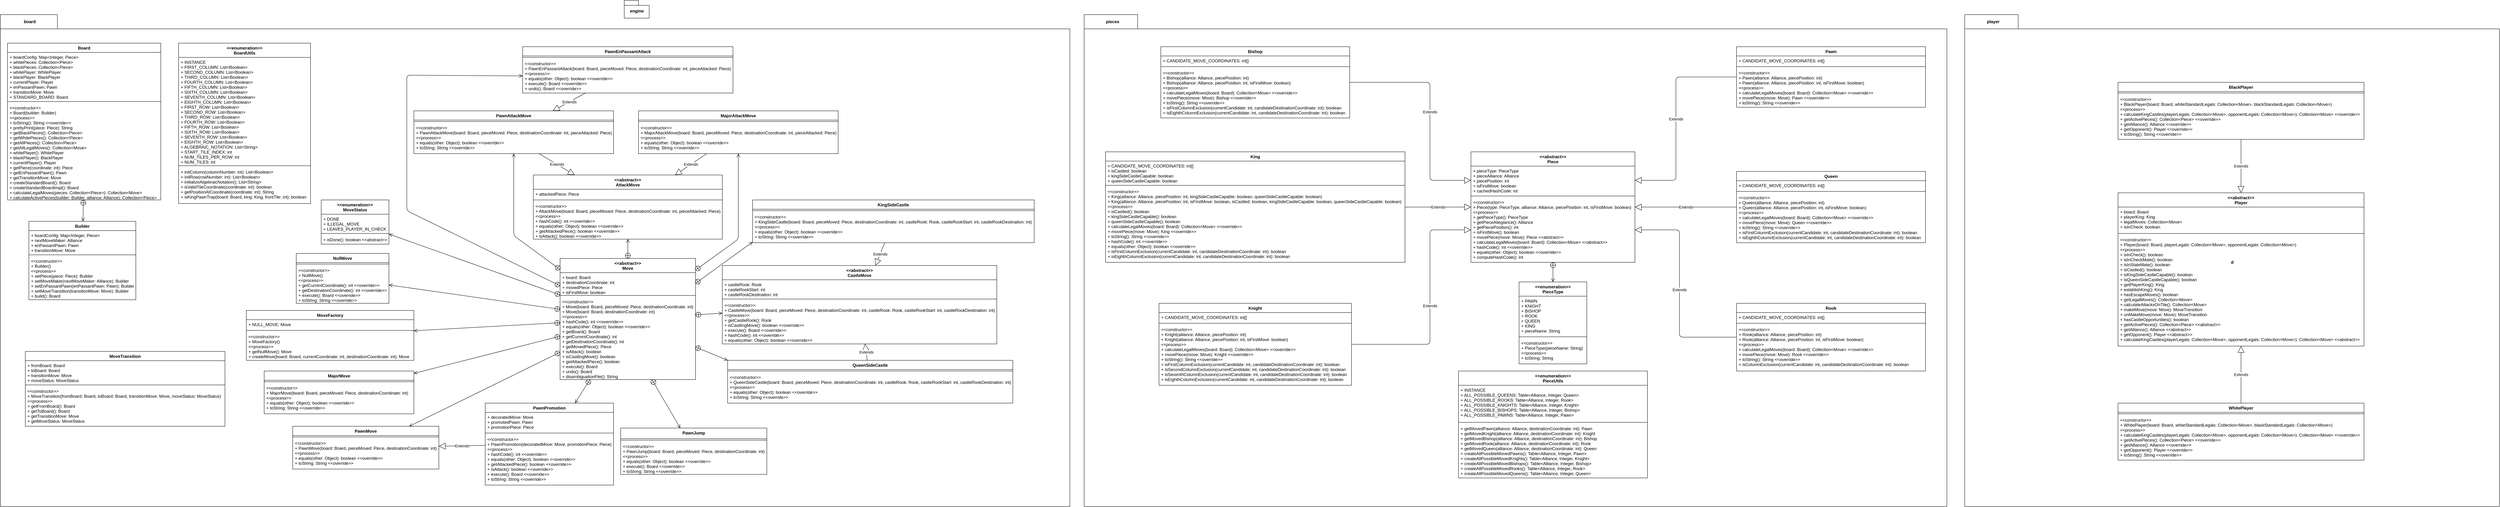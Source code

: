 <mxfile version="14.1.8" type="github">
  <diagram id="-DoxXB5ioh9CImpn-rvL" name="Page-1">
    <mxGraphModel dx="3731" dy="3289" grid="1" gridSize="10" guides="1" tooltips="1" connect="1" arrows="1" fold="1" page="1" pageScale="1" pageWidth="850" pageHeight="1100" math="0" shadow="0">
      <root>
        <mxCell id="0" />
        <mxCell id="1" parent="0" />
        <mxCell id="LNlhiUmVujPS2ecl1WR9-110" value="" style="shape=folder;fontStyle=1;spacingTop=10;tabWidth=150;tabHeight=40;tabPosition=left;html=1;" parent="1" vertex="1">
          <mxGeometry x="1430" y="-2110" width="2420" height="1380" as="geometry" />
        </mxCell>
        <mxCell id="LNlhiUmVujPS2ecl1WR9-5" value="" style="shape=folder;fontStyle=1;spacingTop=10;tabWidth=160;tabHeight=40;tabPosition=left;html=1;" parent="1" vertex="1">
          <mxGeometry x="-1610" y="-2110" width="3000" height="1380" as="geometry" />
        </mxCell>
        <mxCell id="LNlhiUmVujPS2ecl1WR9-1" value="Board" style="swimlane;fontStyle=1;align=center;verticalAlign=top;childLayout=stackLayout;horizontal=1;startSize=26;horizontalStack=0;resizeParent=1;resizeParentMax=0;resizeLast=0;collapsible=1;marginBottom=0;" parent="1" vertex="1">
          <mxGeometry x="-1590" y="-2030" width="430" height="440" as="geometry" />
        </mxCell>
        <mxCell id="LNlhiUmVujPS2ecl1WR9-2" value="+ boardConfig: Map&lt;Integer, Piece&gt;&#xa;+ whitePieces: Collection&lt;Piece&gt;&#xa;+ blackPieces: Collection&lt;Piece&gt;&#xa;+ whitePlayer: WhitePlayer&#xa;+ blackPlayer: BlackPlayer&#xa;+ currentPlayer: Player&#xa;+ enPassantPawn: Pawn&#xa;+ transitionMove: Move&#xa;+ STANDARD_BOARD: Board" style="text;strokeColor=none;fillColor=none;align=left;verticalAlign=top;spacingLeft=4;spacingRight=4;overflow=hidden;rotatable=0;points=[[0,0.5],[1,0.5]];portConstraint=eastwest;" parent="LNlhiUmVujPS2ecl1WR9-1" vertex="1">
          <mxGeometry y="26" width="430" height="134" as="geometry" />
        </mxCell>
        <mxCell id="LNlhiUmVujPS2ecl1WR9-3" value="" style="line;strokeWidth=1;fillColor=none;align=left;verticalAlign=middle;spacingTop=-1;spacingLeft=3;spacingRight=3;rotatable=0;labelPosition=right;points=[];portConstraint=eastwest;" parent="LNlhiUmVujPS2ecl1WR9-1" vertex="1">
          <mxGeometry y="160" width="430" height="8" as="geometry" />
        </mxCell>
        <mxCell id="LNlhiUmVujPS2ecl1WR9-4" value="&lt;&lt;constructor&gt;&gt;&#xa;+ Board(builder: Builder)&#xa;&lt;&lt;process&gt;&gt;&#xa;+ toString(): String &lt;&lt;override&gt;&gt;&#xa;+ prettyPrint(piece: Piece): String&#xa;+ getBlackPieces(): Collection&lt;Piece&gt;&#xa;+ getWhitePieces(): Collection&lt;Piece&gt;&#xa;+ getAllPieces(): Collection&lt;Piece&gt;&#xa;+ getAllLegalMoves(): Collection&lt;Move&gt;&#xa;+ whitePlayer(): WhitePlayer&#xa;+ blackPlayer(): BlackPlayer&#xa;+ currentPlayer(): Player&#xa;+ getPiece(coordinate: int): Piece&#xa;+ getEnPassantPawn(): Pawn&#xa;+ getTransitionMove: Move&#xa;+ createStandardBoard(): Board&#xa;+ createStandardBoardImpl(): Board&#xa;+ calculateLegalMoves(pieces: Collection&lt;Piece&gt;): Collection&lt;Move&gt;&#xa;+ calculateActivePieces(builder: Builder, alliance: Alliance): Collection&lt;Piece&gt;&#xa;" style="text;strokeColor=none;fillColor=none;align=left;verticalAlign=top;spacingLeft=4;spacingRight=4;overflow=hidden;rotatable=0;points=[[0,0.5],[1,0.5]];portConstraint=eastwest;" parent="LNlhiUmVujPS2ecl1WR9-1" vertex="1">
          <mxGeometry y="168" width="430" height="272" as="geometry" />
        </mxCell>
        <mxCell id="LNlhiUmVujPS2ecl1WR9-7" value="Builder" style="swimlane;fontStyle=1;align=center;verticalAlign=top;childLayout=stackLayout;horizontal=1;startSize=26;horizontalStack=0;resizeParent=1;resizeParentMax=0;resizeLast=0;collapsible=1;marginBottom=0;" parent="1" vertex="1">
          <mxGeometry x="-1530" y="-1530" width="300" height="220" as="geometry" />
        </mxCell>
        <mxCell id="LNlhiUmVujPS2ecl1WR9-8" value="+ boardConfig: Map&lt;Integer, Piece&gt;&#xa;+ nextMoveMaker: Alliance&#xa;+ enPassantPawn: Pawn&#xa;+ transitionMove: Move" style="text;strokeColor=none;fillColor=none;align=left;verticalAlign=top;spacingLeft=4;spacingRight=4;overflow=hidden;rotatable=0;points=[[0,0.5],[1,0.5]];portConstraint=eastwest;" parent="LNlhiUmVujPS2ecl1WR9-7" vertex="1">
          <mxGeometry y="26" width="300" height="64" as="geometry" />
        </mxCell>
        <mxCell id="LNlhiUmVujPS2ecl1WR9-9" value="" style="line;strokeWidth=1;fillColor=none;align=left;verticalAlign=middle;spacingTop=-1;spacingLeft=3;spacingRight=3;rotatable=0;labelPosition=right;points=[];portConstraint=eastwest;" parent="LNlhiUmVujPS2ecl1WR9-7" vertex="1">
          <mxGeometry y="90" width="300" height="8" as="geometry" />
        </mxCell>
        <mxCell id="LNlhiUmVujPS2ecl1WR9-10" value="&lt;&lt;constructor&gt;&gt;&#xa;+ Builder()&#xa;&lt;&lt;process&gt;&gt;&#xa;+ setPiece(piece: Piece): Builder&#xa;+ setMoveMaker(nextMoveMaker: Alliance): Builder&#xa;+ setEnPassantPawn(enPassantPawn: Pawn): Builder&#xa;+ setMoveTransition(transitionMove: Move): Builder&#xa;+ build(): Board&#xa;" style="text;strokeColor=none;fillColor=none;align=left;verticalAlign=top;spacingLeft=4;spacingRight=4;overflow=hidden;rotatable=0;points=[[0,0.5],[1,0.5]];portConstraint=eastwest;" parent="LNlhiUmVujPS2ecl1WR9-7" vertex="1">
          <mxGeometry y="98" width="300" height="122" as="geometry" />
        </mxCell>
        <mxCell id="LNlhiUmVujPS2ecl1WR9-12" value="" style="endArrow=open;startArrow=circlePlus;endFill=0;startFill=0;endSize=8;html=1;" parent="1" source="LNlhiUmVujPS2ecl1WR9-4" target="LNlhiUmVujPS2ecl1WR9-7" edge="1">
          <mxGeometry width="160" relative="1" as="geometry">
            <mxPoint x="-1630" y="-1570" as="sourcePoint" />
            <mxPoint x="-1470" y="-1570" as="targetPoint" />
          </mxGeometry>
        </mxCell>
        <mxCell id="LNlhiUmVujPS2ecl1WR9-13" value="&lt;&lt;enumeration&gt;&gt;&#xa;BoardUtils" style="swimlane;fontStyle=1;align=center;verticalAlign=top;childLayout=stackLayout;horizontal=1;startSize=40;horizontalStack=0;resizeParent=1;resizeParentMax=0;resizeLast=0;collapsible=1;marginBottom=0;" parent="1" vertex="1">
          <mxGeometry x="-1110" y="-2030" width="370" height="450" as="geometry" />
        </mxCell>
        <mxCell id="LNlhiUmVujPS2ecl1WR9-14" value="+ INSTANCE&#xa;+ FIRST_COLUMN: List&lt;Boolean&gt;&#xa;+ SECOND_COLUMN: List&lt;Boolean&gt;&#xa;+ THIRD_COLUMN: List&lt;Boolean&gt;&#xa;+ FOURTH_COLUMN: List&lt;Boolean&gt;&#xa;+ FIFTH_COLUMN: List&lt;Boolean&gt;&#xa;+ SIXTH_COLUMN: List&lt;Boolean&gt;&#xa;+ SEVENTH_COLUMN: List&lt;Boolean&gt;&#xa;+ EIGHTH_COLUMN: List&lt;Boolean&gt;&#xa;+ FIRST_ROW: List&lt;Boolean&gt;&#xa;+ SECOND_ROW: List&lt;Boolean&gt;&#xa;+ THIRD_ROW: List&lt;Boolean&gt;&#xa;+ FOURTH_ROW: List&lt;Boolean&gt;&#xa;+ FIFTH_ROW: List&lt;Boolean&gt;&#xa;+ SIXTH_ROW: List&lt;Boolean&gt;&#xa;+ SEVENTH_ROW: List&lt;Boolean&gt;&#xa;+ EIGHTH_ROW: List&lt;Boolean&gt;&#xa;+ ALGEBRAIC_NOTATION: List&lt;String&gt;&#xa;+ START_TILE_INDEX: int&#xa;+ NUM_TILES_PER_ROW: int&#xa;+ NUM_TILES: int" style="text;strokeColor=none;fillColor=none;align=left;verticalAlign=top;spacingLeft=4;spacingRight=4;overflow=hidden;rotatable=0;points=[[0,0.5],[1,0.5]];portConstraint=eastwest;" parent="LNlhiUmVujPS2ecl1WR9-13" vertex="1">
          <mxGeometry y="40" width="370" height="300" as="geometry" />
        </mxCell>
        <mxCell id="LNlhiUmVujPS2ecl1WR9-15" value="" style="line;strokeWidth=1;fillColor=none;align=left;verticalAlign=middle;spacingTop=-1;spacingLeft=3;spacingRight=3;rotatable=0;labelPosition=right;points=[];portConstraint=eastwest;" parent="LNlhiUmVujPS2ecl1WR9-13" vertex="1">
          <mxGeometry y="340" width="370" height="8" as="geometry" />
        </mxCell>
        <mxCell id="LNlhiUmVujPS2ecl1WR9-16" value="+ initColumn(columnNumber: int): List&lt;Boolean&gt;&#xa;+ initRow(rowNumber: int): List&lt;Boolean&gt;&#xa;+ initializeAlgebraicNotation(): List&lt;String&gt;&#xa;+ isValidTileCoordinate(coordinate: int): boolean&#xa;+ getPositionAtCoordinate(coordinate: int): String&#xa;+ isKingPawnTrap(board: Board, king: King, frontTile: int): boolean" style="text;strokeColor=none;fillColor=none;align=left;verticalAlign=top;spacingLeft=4;spacingRight=4;overflow=hidden;rotatable=0;points=[[0,0.5],[1,0.5]];portConstraint=eastwest;" parent="LNlhiUmVujPS2ecl1WR9-13" vertex="1">
          <mxGeometry y="348" width="370" height="102" as="geometry" />
        </mxCell>
        <mxCell id="LNlhiUmVujPS2ecl1WR9-18" value="&lt;&lt;abstract&gt;&gt;&#xa;Move" style="swimlane;fontStyle=1;align=center;verticalAlign=top;childLayout=stackLayout;horizontal=1;startSize=40;horizontalStack=0;resizeParent=1;resizeParentMax=0;resizeLast=0;collapsible=1;marginBottom=0;" parent="1" vertex="1">
          <mxGeometry x="-40" y="-1426" width="380" height="340" as="geometry">
            <mxRectangle x="1110" width="110" height="40" as="alternateBounds" />
          </mxGeometry>
        </mxCell>
        <mxCell id="LNlhiUmVujPS2ecl1WR9-19" value="+ board: Board&#xa;+ destinationCoordinate: int&#xa;+ movedPiece: Piece&#xa;+ isFirstMove: boolean" style="text;strokeColor=none;fillColor=none;align=left;verticalAlign=top;spacingLeft=4;spacingRight=4;overflow=hidden;rotatable=0;points=[[0,0.5],[1,0.5]];portConstraint=eastwest;" parent="LNlhiUmVujPS2ecl1WR9-18" vertex="1">
          <mxGeometry y="40" width="380" height="60" as="geometry" />
        </mxCell>
        <mxCell id="LNlhiUmVujPS2ecl1WR9-20" value="" style="line;strokeWidth=1;fillColor=none;align=left;verticalAlign=middle;spacingTop=-1;spacingLeft=3;spacingRight=3;rotatable=0;labelPosition=right;points=[];portConstraint=eastwest;" parent="LNlhiUmVujPS2ecl1WR9-18" vertex="1">
          <mxGeometry y="100" width="380" height="8" as="geometry" />
        </mxCell>
        <mxCell id="LNlhiUmVujPS2ecl1WR9-21" value="&lt;&lt;constructor&gt;&gt;&#xa;+ Move(board: Board, pieceMoved: Piece, destinationCoordinate: int)&#xa;+ Move(board: Board, destinationCoordinate: int)&#xa;&lt;&lt;process&gt;&gt;&#xa;+ hashCode(): int &lt;&lt;overrride&gt;&gt;&#xa;+ equals(other: Object): boolean &lt;&lt;override&gt;&gt;&#xa;+ getBoard(): Board&#xa;+ getCurrentCoordinate(): int&#xa;+ getDestinationCoordinate(): int&#xa;+ getMovedPiece(): Piece&#xa;+ isAttack(): boolean&#xa;+ isCastlingMove(): boolean&#xa;+ getAttackedPiece(): boolean&#xa;+ execute(): Board&#xa;+ undo(): Board&#xa;+ disambiguationFile(): String&#xa;" style="text;strokeColor=none;fillColor=none;align=left;verticalAlign=top;spacingLeft=4;spacingRight=4;overflow=hidden;rotatable=0;points=[[0,0.5],[1,0.5]];portConstraint=eastwest;" parent="LNlhiUmVujPS2ecl1WR9-18" vertex="1">
          <mxGeometry y="108" width="380" height="232" as="geometry" />
        </mxCell>
        <mxCell id="LNlhiUmVujPS2ecl1WR9-23" value="MoveTransition" style="swimlane;fontStyle=1;align=center;verticalAlign=top;childLayout=stackLayout;horizontal=1;startSize=26;horizontalStack=0;resizeParent=1;resizeParentMax=0;resizeLast=0;collapsible=1;marginBottom=0;" parent="1" vertex="1">
          <mxGeometry x="-1540" y="-1165" width="560" height="210" as="geometry" />
        </mxCell>
        <mxCell id="LNlhiUmVujPS2ecl1WR9-24" value="+ fromBoard: Board&#xa;+ toBoard: Board&#xa;+ transitionMove: Move&#xa;+ moveStatus: MoveStatus" style="text;strokeColor=none;fillColor=none;align=left;verticalAlign=top;spacingLeft=4;spacingRight=4;overflow=hidden;rotatable=0;points=[[0,0.5],[1,0.5]];portConstraint=eastwest;" parent="LNlhiUmVujPS2ecl1WR9-23" vertex="1">
          <mxGeometry y="26" width="560" height="64" as="geometry" />
        </mxCell>
        <mxCell id="LNlhiUmVujPS2ecl1WR9-25" value="" style="line;strokeWidth=1;fillColor=none;align=left;verticalAlign=middle;spacingTop=-1;spacingLeft=3;spacingRight=3;rotatable=0;labelPosition=right;points=[];portConstraint=eastwest;" parent="LNlhiUmVujPS2ecl1WR9-23" vertex="1">
          <mxGeometry y="90" width="560" height="8" as="geometry" />
        </mxCell>
        <mxCell id="LNlhiUmVujPS2ecl1WR9-26" value="&lt;&lt;constructor&gt;&gt;&#xa;+ MoveTransition(fromBoard: Board, toBoard: Board, transitionMove: Move, moveStatus: MoveStatus)&#xa;&lt;&lt;process&gt;&gt;&#xa;+ getFromBoard(): Board&#xa;+ getToBoard(): Board&#xa;+ getTransitionMove: Move&#xa;+ getMoveStatus: MoveStatus" style="text;strokeColor=none;fillColor=none;align=left;verticalAlign=top;spacingLeft=4;spacingRight=4;overflow=hidden;rotatable=0;points=[[0,0.5],[1,0.5]];portConstraint=eastwest;" parent="LNlhiUmVujPS2ecl1WR9-23" vertex="1">
          <mxGeometry y="98" width="560" height="112" as="geometry" />
        </mxCell>
        <mxCell id="LNlhiUmVujPS2ecl1WR9-28" value="engine" style="shape=folder;fontStyle=1;spacingTop=10;tabWidth=40;tabHeight=14;tabPosition=left;html=1;" parent="1" vertex="1">
          <mxGeometry x="140" y="-2150" width="70" height="50" as="geometry" />
        </mxCell>
        <mxCell id="LNlhiUmVujPS2ecl1WR9-29" value="&lt;&lt;enumeration&gt;&gt;&#xa;MoveStatus" style="swimlane;fontStyle=1;align=center;verticalAlign=top;childLayout=stackLayout;horizontal=1;startSize=40;horizontalStack=0;resizeParent=1;resizeParentMax=0;resizeLast=0;collapsible=1;marginBottom=0;" parent="1" vertex="1">
          <mxGeometry x="-710" y="-1590" width="190" height="124" as="geometry">
            <mxRectangle x="480" y="440" width="130" height="40" as="alternateBounds" />
          </mxGeometry>
        </mxCell>
        <mxCell id="LNlhiUmVujPS2ecl1WR9-30" value="+ DONE&#xa;+ ILLEGAL_MOVE&#xa;+ LEAVES_PLAYER_IN_CHECK" style="text;strokeColor=none;fillColor=none;align=left;verticalAlign=top;spacingLeft=4;spacingRight=4;overflow=hidden;rotatable=0;points=[[0,0.5],[1,0.5]];portConstraint=eastwest;" parent="LNlhiUmVujPS2ecl1WR9-29" vertex="1">
          <mxGeometry y="40" width="190" height="50" as="geometry" />
        </mxCell>
        <mxCell id="LNlhiUmVujPS2ecl1WR9-31" value="" style="line;strokeWidth=1;fillColor=none;align=left;verticalAlign=middle;spacingTop=-1;spacingLeft=3;spacingRight=3;rotatable=0;labelPosition=right;points=[];portConstraint=eastwest;" parent="LNlhiUmVujPS2ecl1WR9-29" vertex="1">
          <mxGeometry y="90" width="190" height="8" as="geometry" />
        </mxCell>
        <mxCell id="LNlhiUmVujPS2ecl1WR9-32" value="+ isDone(): boolean &lt;&lt;abstract&gt;&gt;" style="text;strokeColor=none;fillColor=none;align=left;verticalAlign=top;spacingLeft=4;spacingRight=4;overflow=hidden;rotatable=0;points=[[0,0.5],[1,0.5]];portConstraint=eastwest;" parent="LNlhiUmVujPS2ecl1WR9-29" vertex="1">
          <mxGeometry y="98" width="190" height="26" as="geometry" />
        </mxCell>
        <mxCell id="LNlhiUmVujPS2ecl1WR9-33" value="MoveFactory" style="swimlane;fontStyle=1;align=center;verticalAlign=top;childLayout=stackLayout;horizontal=1;startSize=26;horizontalStack=0;resizeParent=1;resizeParentMax=0;resizeLast=0;collapsible=1;marginBottom=0;" parent="1" vertex="1">
          <mxGeometry x="-920" y="-1280" width="470" height="140" as="geometry">
            <mxRectangle x="1100" y="-150" width="110" height="26" as="alternateBounds" />
          </mxGeometry>
        </mxCell>
        <mxCell id="LNlhiUmVujPS2ecl1WR9-34" value="+ NULL_MOVE: Move" style="text;strokeColor=none;fillColor=none;align=left;verticalAlign=top;spacingLeft=4;spacingRight=4;overflow=hidden;rotatable=0;points=[[0,0.5],[1,0.5]];portConstraint=eastwest;" parent="LNlhiUmVujPS2ecl1WR9-33" vertex="1">
          <mxGeometry y="26" width="470" height="26" as="geometry" />
        </mxCell>
        <mxCell id="LNlhiUmVujPS2ecl1WR9-35" value="" style="line;strokeWidth=1;fillColor=none;align=left;verticalAlign=middle;spacingTop=-1;spacingLeft=3;spacingRight=3;rotatable=0;labelPosition=right;points=[];portConstraint=eastwest;" parent="LNlhiUmVujPS2ecl1WR9-33" vertex="1">
          <mxGeometry y="52" width="470" height="8" as="geometry" />
        </mxCell>
        <mxCell id="LNlhiUmVujPS2ecl1WR9-36" value="&lt;&lt;constructor&gt;&gt;&#xa;+ MoveFactory()&#xa;&lt;&lt;process&gt;&gt;&#xa;+ getNullMove(): Move&#xa;+ createMove(board: Board, currentCoordinate: int, destinationCoordinate: int): Move" style="text;strokeColor=none;fillColor=none;align=left;verticalAlign=top;spacingLeft=4;spacingRight=4;overflow=hidden;rotatable=0;points=[[0,0.5],[1,0.5]];portConstraint=eastwest;" parent="LNlhiUmVujPS2ecl1WR9-33" vertex="1">
          <mxGeometry y="60" width="470" height="80" as="geometry" />
        </mxCell>
        <mxCell id="LNlhiUmVujPS2ecl1WR9-38" value="NullMove" style="swimlane;fontStyle=1;align=center;verticalAlign=top;childLayout=stackLayout;horizontal=1;startSize=26;horizontalStack=0;resizeParent=1;resizeParentMax=0;resizeLast=0;collapsible=1;marginBottom=0;" parent="1" vertex="1">
          <mxGeometry x="-780" y="-1440" width="260" height="140" as="geometry">
            <mxRectangle x="1580" y="470" width="90" height="26" as="alternateBounds" />
          </mxGeometry>
        </mxCell>
        <mxCell id="LNlhiUmVujPS2ecl1WR9-40" value="" style="line;strokeWidth=1;fillColor=none;align=left;verticalAlign=middle;spacingTop=-1;spacingLeft=3;spacingRight=3;rotatable=0;labelPosition=right;points=[];portConstraint=eastwest;" parent="LNlhiUmVujPS2ecl1WR9-38" vertex="1">
          <mxGeometry y="26" width="260" height="8" as="geometry" />
        </mxCell>
        <mxCell id="LNlhiUmVujPS2ecl1WR9-41" value="&lt;&lt;constructor&gt;&gt;&#xa;+ NullMove()&#xa;&lt;&lt;process&gt;&gt;&#xa;+ getCurrentCoordinate(): int &lt;&lt;override&gt;&gt;&#xa;+ getDestinationCoordinate(): int &lt;&lt;override&gt;&gt;&#xa;+ execute(): Board &lt;&lt;override&gt;&gt;&#xa;+ toString: String &lt;&lt;override&gt;&gt;" style="text;strokeColor=none;fillColor=none;align=left;verticalAlign=top;spacingLeft=4;spacingRight=4;overflow=hidden;rotatable=0;points=[[0,0.5],[1,0.5]];portConstraint=eastwest;" parent="LNlhiUmVujPS2ecl1WR9-38" vertex="1">
          <mxGeometry y="34" width="260" height="106" as="geometry" />
        </mxCell>
        <mxCell id="LNlhiUmVujPS2ecl1WR9-42" value="&lt;&lt;abstract&gt;&gt;&#xa;AttackMove" style="swimlane;fontStyle=1;align=center;verticalAlign=top;childLayout=stackLayout;horizontal=1;startSize=40;horizontalStack=0;resizeParent=1;resizeParentMax=0;resizeLast=0;collapsible=1;marginBottom=0;" parent="1" vertex="1">
          <mxGeometry x="-115" y="-1660" width="530" height="180" as="geometry">
            <mxRectangle x="900" width="110" height="40" as="alternateBounds" />
          </mxGeometry>
        </mxCell>
        <mxCell id="LNlhiUmVujPS2ecl1WR9-43" value="+ attackedPiece: Piece" style="text;strokeColor=none;fillColor=none;align=left;verticalAlign=top;spacingLeft=4;spacingRight=4;overflow=hidden;rotatable=0;points=[[0,0.5],[1,0.5]];portConstraint=eastwest;" parent="LNlhiUmVujPS2ecl1WR9-42" vertex="1">
          <mxGeometry y="40" width="530" height="26" as="geometry" />
        </mxCell>
        <mxCell id="LNlhiUmVujPS2ecl1WR9-44" value="" style="line;strokeWidth=1;fillColor=none;align=left;verticalAlign=middle;spacingTop=-1;spacingLeft=3;spacingRight=3;rotatable=0;labelPosition=right;points=[];portConstraint=eastwest;" parent="LNlhiUmVujPS2ecl1WR9-42" vertex="1">
          <mxGeometry y="66" width="530" height="8" as="geometry" />
        </mxCell>
        <mxCell id="LNlhiUmVujPS2ecl1WR9-45" value="&lt;&lt;constructor&gt;&gt;&#xa;+ AttackMove(board: Board, pieceMoved: Piece, destinationCoordinate: int, pieceAttacked: Piece)&#xa;&lt;&lt;process&gt;&gt;&#xa;+ hashCode(): int &lt;&lt;override&gt;&gt;&#xa;+ equals(other: Object): boolean &lt;&lt;override&gt;&gt;&#xa;+ getAttackedPiece(): boolean &lt;&lt;override&gt;&gt;&#xa;+ isAttack(): boolean &lt;&lt;override&gt;&gt;" style="text;strokeColor=none;fillColor=none;align=left;verticalAlign=top;spacingLeft=4;spacingRight=4;overflow=hidden;rotatable=0;points=[[0,0.5],[1,0.5]];portConstraint=eastwest;" parent="LNlhiUmVujPS2ecl1WR9-42" vertex="1">
          <mxGeometry y="74" width="530" height="106" as="geometry" />
        </mxCell>
        <mxCell id="LNlhiUmVujPS2ecl1WR9-46" value="&lt;&lt;abstract&gt;&gt;&#xa;CastleMove" style="swimlane;fontStyle=1;align=center;verticalAlign=top;childLayout=stackLayout;horizontal=1;startSize=40;horizontalStack=0;resizeParent=1;resizeParentMax=0;resizeLast=0;collapsible=1;marginBottom=0;" parent="1" vertex="1">
          <mxGeometry x="415" y="-1406" width="770" height="220" as="geometry">
            <mxRectangle x="920" y="330" width="110" height="40" as="alternateBounds" />
          </mxGeometry>
        </mxCell>
        <mxCell id="LNlhiUmVujPS2ecl1WR9-47" value="+ castleRook: Rook&#xa;+ castleRookStart: int&#xa;+ castleRookDestination: int" style="text;strokeColor=none;fillColor=none;align=left;verticalAlign=top;spacingLeft=4;spacingRight=4;overflow=hidden;rotatable=0;points=[[0,0.5],[1,0.5]];portConstraint=eastwest;" parent="LNlhiUmVujPS2ecl1WR9-46" vertex="1">
          <mxGeometry y="40" width="770" height="50" as="geometry" />
        </mxCell>
        <mxCell id="LNlhiUmVujPS2ecl1WR9-48" value="" style="line;strokeWidth=1;fillColor=none;align=left;verticalAlign=middle;spacingTop=-1;spacingLeft=3;spacingRight=3;rotatable=0;labelPosition=right;points=[];portConstraint=eastwest;" parent="LNlhiUmVujPS2ecl1WR9-46" vertex="1">
          <mxGeometry y="90" width="770" height="8" as="geometry" />
        </mxCell>
        <mxCell id="LNlhiUmVujPS2ecl1WR9-49" value="&lt;&lt;constructor&gt;&gt;&#xa;+ CastleMove(board: Board, pieceMoved: Piece, destinationCoordinate: int, castleRook: Rook, castleRookStart: int, castleRookDestination: int)&#xa;&lt;&lt;process&gt;&gt;&#xa;+ getCastleRook(): Rook&#xa;+ isCastlingMove(): boolean &lt;&lt;override&gt;&gt;&#xa;+ execute(): Board &lt;&lt;override&gt;&gt;&#xa;+ hashCode(): int &lt;&lt;override&gt;&gt;&#xa;+ equals(other: Object): boolean &lt;&lt;override&gt;&gt;" style="text;strokeColor=none;fillColor=none;align=left;verticalAlign=top;spacingLeft=4;spacingRight=4;overflow=hidden;rotatable=0;points=[[0,0.5],[1,0.5]];portConstraint=eastwest;" parent="LNlhiUmVujPS2ecl1WR9-46" vertex="1">
          <mxGeometry y="98" width="770" height="122" as="geometry" />
        </mxCell>
        <mxCell id="LNlhiUmVujPS2ecl1WR9-50" value="PawnJump" style="swimlane;fontStyle=1;align=center;verticalAlign=top;childLayout=stackLayout;horizontal=1;startSize=30;horizontalStack=0;resizeParent=1;resizeParentMax=0;resizeLast=0;collapsible=1;marginBottom=0;" parent="1" vertex="1">
          <mxGeometry x="130" y="-950" width="410" height="130" as="geometry">
            <mxRectangle x="1390" y="135" width="100" height="30" as="alternateBounds" />
          </mxGeometry>
        </mxCell>
        <mxCell id="LNlhiUmVujPS2ecl1WR9-52" value="" style="line;strokeWidth=1;fillColor=none;align=left;verticalAlign=middle;spacingTop=-1;spacingLeft=3;spacingRight=3;rotatable=0;labelPosition=right;points=[];portConstraint=eastwest;" parent="LNlhiUmVujPS2ecl1WR9-50" vertex="1">
          <mxGeometry y="30" width="410" height="8" as="geometry" />
        </mxCell>
        <mxCell id="LNlhiUmVujPS2ecl1WR9-53" value="&lt;&lt;constructor&gt;&gt;&#xa;+ PawnJump(board: Board, pieceMoved: Piece, destinationCoordinate: int)&#xa;&lt;&lt;process&gt;&gt;&#xa;+ equals(other: Object): boolean &lt;&lt;override&gt;&gt;&#xa;+ execute(): Board &lt;&lt;override&gt;&gt;&#xa;+ toString: String &lt;&lt;override&gt;&gt;&#xa;" style="text;strokeColor=none;fillColor=none;align=left;verticalAlign=top;spacingLeft=4;spacingRight=4;overflow=hidden;rotatable=0;points=[[0,0.5],[1,0.5]];portConstraint=eastwest;" parent="LNlhiUmVujPS2ecl1WR9-50" vertex="1">
          <mxGeometry y="38" width="410" height="92" as="geometry" />
        </mxCell>
        <mxCell id="LNlhiUmVujPS2ecl1WR9-54" value="PawnMove" style="swimlane;fontStyle=1;align=center;verticalAlign=top;childLayout=stackLayout;horizontal=1;startSize=26;horizontalStack=0;resizeParent=1;resizeParentMax=0;resizeLast=0;collapsible=1;marginBottom=0;" parent="1" vertex="1">
          <mxGeometry x="-790" y="-955" width="410" height="120" as="geometry">
            <mxRectangle x="1230" y="300" width="90" height="26" as="alternateBounds" />
          </mxGeometry>
        </mxCell>
        <mxCell id="LNlhiUmVujPS2ecl1WR9-56" value="" style="line;strokeWidth=1;fillColor=none;align=left;verticalAlign=middle;spacingTop=-1;spacingLeft=3;spacingRight=3;rotatable=0;labelPosition=right;points=[];portConstraint=eastwest;" parent="LNlhiUmVujPS2ecl1WR9-54" vertex="1">
          <mxGeometry y="26" width="410" height="8" as="geometry" />
        </mxCell>
        <mxCell id="LNlhiUmVujPS2ecl1WR9-57" value="&lt;&lt;constructor&gt;&gt;&#xa;+ PawnMove(board: Board, pieceMoved: Piece, destinationCoordinate: int)&#xa;&lt;&lt;process&gt;&gt;&#xa;+ equals(other: Object): boolean &lt;&lt;override&gt;&gt;&#xa;+ toString: String &lt;&lt;override&gt;&gt;&#xa;" style="text;strokeColor=none;fillColor=none;align=left;verticalAlign=top;spacingLeft=4;spacingRight=4;overflow=hidden;rotatable=0;points=[[0,0.5],[1,0.5]];portConstraint=eastwest;" parent="LNlhiUmVujPS2ecl1WR9-54" vertex="1">
          <mxGeometry y="34" width="410" height="86" as="geometry" />
        </mxCell>
        <mxCell id="LNlhiUmVujPS2ecl1WR9-58" value="MajorMove" style="swimlane;fontStyle=1;align=center;verticalAlign=top;childLayout=stackLayout;horizontal=1;startSize=26;horizontalStack=0;resizeParent=1;resizeParentMax=0;resizeLast=0;collapsible=1;marginBottom=0;" parent="1" vertex="1">
          <mxGeometry x="-870" y="-1110" width="420" height="120" as="geometry">
            <mxRectangle x="1580" y="114" width="100" height="26" as="alternateBounds" />
          </mxGeometry>
        </mxCell>
        <mxCell id="LNlhiUmVujPS2ecl1WR9-60" value="" style="line;strokeWidth=1;fillColor=none;align=left;verticalAlign=middle;spacingTop=-1;spacingLeft=3;spacingRight=3;rotatable=0;labelPosition=right;points=[];portConstraint=eastwest;" parent="LNlhiUmVujPS2ecl1WR9-58" vertex="1">
          <mxGeometry y="26" width="420" height="8" as="geometry" />
        </mxCell>
        <mxCell id="LNlhiUmVujPS2ecl1WR9-61" value="&lt;&lt;constructor&gt;&gt;&#xa;+ MajorMove(board: Board, pieceMoved: Piece, destinationCoordinate: int)&#xa;&lt;&lt;process&gt;&gt;&#xa;+ equals(other: Object): boolean &lt;&lt;override&gt;&gt;&#xa;+ toString: String &lt;&lt;override&gt;&gt;&#xa;" style="text;strokeColor=none;fillColor=none;align=left;verticalAlign=top;spacingLeft=4;spacingRight=4;overflow=hidden;rotatable=0;points=[[0,0.5],[1,0.5]];portConstraint=eastwest;" parent="LNlhiUmVujPS2ecl1WR9-58" vertex="1">
          <mxGeometry y="34" width="420" height="86" as="geometry" />
        </mxCell>
        <mxCell id="LNlhiUmVujPS2ecl1WR9-62" value="PawnPromotion" style="swimlane;fontStyle=1;align=center;verticalAlign=top;childLayout=stackLayout;horizontal=1;startSize=26;horizontalStack=0;resizeParent=1;resizeParentMax=0;resizeLast=0;collapsible=1;marginBottom=0;" parent="1" vertex="1">
          <mxGeometry x="-250" y="-1020" width="360" height="230" as="geometry">
            <mxRectangle x="1380" y="510" width="120" height="26" as="alternateBounds" />
          </mxGeometry>
        </mxCell>
        <mxCell id="LNlhiUmVujPS2ecl1WR9-63" value="+ decoratedMove: Move&#xa;+ promotedPawn: Pawn&#xa;+ promotionPiece: Piece" style="text;strokeColor=none;fillColor=none;align=left;verticalAlign=top;spacingLeft=4;spacingRight=4;overflow=hidden;rotatable=0;points=[[0,0.5],[1,0.5]];portConstraint=eastwest;" parent="LNlhiUmVujPS2ecl1WR9-62" vertex="1">
          <mxGeometry y="26" width="360" height="54" as="geometry" />
        </mxCell>
        <mxCell id="LNlhiUmVujPS2ecl1WR9-64" value="" style="line;strokeWidth=1;fillColor=none;align=left;verticalAlign=middle;spacingTop=-1;spacingLeft=3;spacingRight=3;rotatable=0;labelPosition=right;points=[];portConstraint=eastwest;" parent="LNlhiUmVujPS2ecl1WR9-62" vertex="1">
          <mxGeometry y="80" width="360" height="8" as="geometry" />
        </mxCell>
        <mxCell id="LNlhiUmVujPS2ecl1WR9-65" value="&lt;&lt;constructor&gt;&gt;&#xa;+ PawnPromotion(decoratedMove: Move, promotionPiece: Piece)&#xa;&lt;&lt;process&gt;&gt;&#xa;+ hashCode(): int &lt;&lt;override&gt;&gt;&#xa;+ equals(other: Object): boolean &lt;&lt;override&gt;&gt;&#xa;+ getAttackedPiece(): boolean &lt;&lt;override&gt;&gt;&#xa;+ isAttack(): boolean &lt;&lt;override&gt;&gt;&#xa;+ execute(): Board &lt;&lt;override&gt;&gt;&#xa;+ toString: String &lt;&lt;override&gt;&gt;&#xa;" style="text;strokeColor=none;fillColor=none;align=left;verticalAlign=top;spacingLeft=4;spacingRight=4;overflow=hidden;rotatable=0;points=[[0,0.5],[1,0.5]];portConstraint=eastwest;" parent="LNlhiUmVujPS2ecl1WR9-62" vertex="1">
          <mxGeometry y="88" width="360" height="142" as="geometry" />
        </mxCell>
        <mxCell id="LNlhiUmVujPS2ecl1WR9-66" value="MajorAttackMove" style="swimlane;fontStyle=1;align=center;verticalAlign=top;childLayout=stackLayout;horizontal=1;startSize=26;horizontalStack=0;resizeParent=1;resizeParentMax=0;resizeLast=0;collapsible=1;marginBottom=0;" parent="1" vertex="1">
          <mxGeometry x="180" y="-1840" width="560" height="120" as="geometry">
            <mxRectangle x="600" y="-406" width="130" height="26" as="alternateBounds" />
          </mxGeometry>
        </mxCell>
        <mxCell id="LNlhiUmVujPS2ecl1WR9-68" value="" style="line;strokeWidth=1;fillColor=none;align=left;verticalAlign=middle;spacingTop=-1;spacingLeft=3;spacingRight=3;rotatable=0;labelPosition=right;points=[];portConstraint=eastwest;" parent="LNlhiUmVujPS2ecl1WR9-66" vertex="1">
          <mxGeometry y="26" width="560" height="8" as="geometry" />
        </mxCell>
        <mxCell id="LNlhiUmVujPS2ecl1WR9-69" value="&lt;&lt;constructor&gt;&gt;&#xa;+ MajorAttackMove(board: Board, pieceMoved: Piece, destinationCoordinate: int, pieceAttacked: Piece)&#xa;&lt;&lt;process&gt;&gt;&#xa;+ equals(other: Object): boolean &lt;&lt;override&gt;&gt;&#xa;+ toString: String &lt;&lt;override&gt;&gt;" style="text;strokeColor=none;fillColor=none;align=left;verticalAlign=top;spacingLeft=4;spacingRight=4;overflow=hidden;rotatable=0;points=[[0,0.5],[1,0.5]];portConstraint=eastwest;" parent="LNlhiUmVujPS2ecl1WR9-66" vertex="1">
          <mxGeometry y="34" width="560" height="86" as="geometry" />
        </mxCell>
        <mxCell id="LNlhiUmVujPS2ecl1WR9-70" value="PawnAttackMove" style="swimlane;fontStyle=1;align=center;verticalAlign=top;childLayout=stackLayout;horizontal=1;startSize=26;horizontalStack=0;resizeParent=1;resizeParentMax=0;resizeLast=0;collapsible=1;marginBottom=0;" parent="1" vertex="1">
          <mxGeometry x="-450" y="-1840" width="560" height="120" as="geometry">
            <mxRectangle x="1520" y="-280" width="130" height="26" as="alternateBounds" />
          </mxGeometry>
        </mxCell>
        <mxCell id="LNlhiUmVujPS2ecl1WR9-72" value="" style="line;strokeWidth=1;fillColor=none;align=left;verticalAlign=middle;spacingTop=-1;spacingLeft=3;spacingRight=3;rotatable=0;labelPosition=right;points=[];portConstraint=eastwest;" parent="LNlhiUmVujPS2ecl1WR9-70" vertex="1">
          <mxGeometry y="26" width="560" height="8" as="geometry" />
        </mxCell>
        <mxCell id="LNlhiUmVujPS2ecl1WR9-73" value="&lt;&lt;constructor&gt;&gt;&#xa;+ PawnAttackMove(board: Board, pieceMoved: Piece, destinationCoordinate: int, pieceAttacked: Piece)&#xa;&lt;&lt;process&gt;&gt;&#xa;+ equals(other: Object): boolean &lt;&lt;override&gt;&gt;&#xa;+ toString: String &lt;&lt;override&gt;&gt;" style="text;strokeColor=none;fillColor=none;align=left;verticalAlign=top;spacingLeft=4;spacingRight=4;overflow=hidden;rotatable=0;points=[[0,0.5],[1,0.5]];portConstraint=eastwest;" parent="LNlhiUmVujPS2ecl1WR9-70" vertex="1">
          <mxGeometry y="34" width="560" height="86" as="geometry" />
        </mxCell>
        <mxCell id="LNlhiUmVujPS2ecl1WR9-74" value="PawnEnPassantAttack" style="swimlane;fontStyle=1;align=center;verticalAlign=top;childLayout=stackLayout;horizontal=1;startSize=26;horizontalStack=0;resizeParent=1;resizeParentMax=0;resizeLast=0;collapsible=1;marginBottom=0;" parent="1" vertex="1">
          <mxGeometry x="-145" y="-2020" width="590" height="130" as="geometry">
            <mxRectangle x="1735" y="-290" width="160" height="26" as="alternateBounds" />
          </mxGeometry>
        </mxCell>
        <mxCell id="LNlhiUmVujPS2ecl1WR9-76" value="" style="line;strokeWidth=1;fillColor=none;align=left;verticalAlign=middle;spacingTop=-1;spacingLeft=3;spacingRight=3;rotatable=0;labelPosition=right;points=[];portConstraint=eastwest;" parent="LNlhiUmVujPS2ecl1WR9-74" vertex="1">
          <mxGeometry y="26" width="590" height="8" as="geometry" />
        </mxCell>
        <mxCell id="LNlhiUmVujPS2ecl1WR9-77" value="&lt;&lt;constructor&gt;&gt;&#xa;+ PawnEnPassantAttack(board: Board, pieceMoved: Piece, destinationCoordinate: int, pieceAttacked: Piece)&#xa;&lt;&lt;process&gt;&gt;&#xa;+ equals(other: Object): boolean &lt;&lt;override&gt;&gt;&#xa;+ execute(): Board &lt;&lt;override&gt;&gt;&#xa;+ undo(): Board &lt;&lt;override&gt;&gt;" style="text;strokeColor=none;fillColor=none;align=left;verticalAlign=top;spacingLeft=4;spacingRight=4;overflow=hidden;rotatable=0;points=[[0,0.5],[1,0.5]];portConstraint=eastwest;" parent="LNlhiUmVujPS2ecl1WR9-74" vertex="1">
          <mxGeometry y="34" width="590" height="96" as="geometry" />
        </mxCell>
        <mxCell id="LNlhiUmVujPS2ecl1WR9-78" value="KingSideCastle" style="swimlane;fontStyle=1;align=center;verticalAlign=top;childLayout=stackLayout;horizontal=1;startSize=26;horizontalStack=0;resizeParent=1;resizeParentMax=0;resizeLast=0;collapsible=1;marginBottom=0;" parent="1" vertex="1">
          <mxGeometry x="500" y="-1590" width="790" height="120" as="geometry">
            <mxRectangle x="1740" y="-140" width="120" height="26" as="alternateBounds" />
          </mxGeometry>
        </mxCell>
        <mxCell id="LNlhiUmVujPS2ecl1WR9-80" value="" style="line;strokeWidth=1;fillColor=none;align=left;verticalAlign=middle;spacingTop=-1;spacingLeft=3;spacingRight=3;rotatable=0;labelPosition=right;points=[];portConstraint=eastwest;" parent="LNlhiUmVujPS2ecl1WR9-78" vertex="1">
          <mxGeometry y="26" width="790" height="8" as="geometry" />
        </mxCell>
        <mxCell id="LNlhiUmVujPS2ecl1WR9-81" value="&lt;&lt;constructor&gt;&gt;&#xa;+ KingSideCastle(board: Board, pieceMoved: Piece, destinationCoordinate: int, castleRook: Rook, castleRookStart: int, castleRookDestination: int)&#xa;&lt;&lt;process&gt;&gt;&#xa;+ equals(other: Object): boolean &lt;&lt;override&gt;&gt;&#xa;+ toString: String &lt;&lt;override&gt;&gt;" style="text;strokeColor=none;fillColor=none;align=left;verticalAlign=top;spacingLeft=4;spacingRight=4;overflow=hidden;rotatable=0;points=[[0,0.5],[1,0.5]];portConstraint=eastwest;" parent="LNlhiUmVujPS2ecl1WR9-78" vertex="1">
          <mxGeometry y="34" width="790" height="86" as="geometry" />
        </mxCell>
        <mxCell id="LNlhiUmVujPS2ecl1WR9-82" value="QueenSideCastle" style="swimlane;fontStyle=1;align=center;verticalAlign=top;childLayout=stackLayout;horizontal=1;startSize=26;horizontalStack=0;resizeParent=1;resizeParentMax=0;resizeLast=0;collapsible=1;marginBottom=0;" parent="1" vertex="1">
          <mxGeometry x="430" y="-1140" width="800" height="120" as="geometry">
            <mxRectangle x="1860" y="150" width="130" height="26" as="alternateBounds" />
          </mxGeometry>
        </mxCell>
        <mxCell id="LNlhiUmVujPS2ecl1WR9-84" value="" style="line;strokeWidth=1;fillColor=none;align=left;verticalAlign=middle;spacingTop=-1;spacingLeft=3;spacingRight=3;rotatable=0;labelPosition=right;points=[];portConstraint=eastwest;" parent="LNlhiUmVujPS2ecl1WR9-82" vertex="1">
          <mxGeometry y="26" width="800" height="8" as="geometry" />
        </mxCell>
        <mxCell id="LNlhiUmVujPS2ecl1WR9-85" value="&lt;&lt;constructor&gt;&gt;&#xa;+ QueenSideCastle(board: Board, pieceMoved: Piece, destinationCoordinate: int, castleRook: Rook, castleRookStart: int, castleRookDestination: int)&#xa;&lt;&lt;process&gt;&gt;&#xa;+ equals(other: Object): boolean &lt;&lt;override&gt;&gt;&#xa;+ toString: String &lt;&lt;override&gt;&gt;" style="text;strokeColor=none;fillColor=none;align=left;verticalAlign=top;spacingLeft=4;spacingRight=4;overflow=hidden;rotatable=0;points=[[0,0.5],[1,0.5]];portConstraint=eastwest;" parent="LNlhiUmVujPS2ecl1WR9-82" vertex="1">
          <mxGeometry y="34" width="800" height="86" as="geometry" />
        </mxCell>
        <mxCell id="LNlhiUmVujPS2ecl1WR9-86" value="" style="endArrow=open;startArrow=circlePlus;endFill=0;startFill=0;endSize=8;html=1;" parent="1" source="LNlhiUmVujPS2ecl1WR9-18" target="LNlhiUmVujPS2ecl1WR9-29" edge="1">
          <mxGeometry width="160" relative="1" as="geometry">
            <mxPoint x="680" y="-570" as="sourcePoint" />
            <mxPoint x="840" y="-570" as="targetPoint" />
          </mxGeometry>
        </mxCell>
        <mxCell id="LNlhiUmVujPS2ecl1WR9-87" value="" style="endArrow=open;startArrow=circlePlus;endFill=0;startFill=0;endSize=8;html=1;" parent="1" source="LNlhiUmVujPS2ecl1WR9-18" target="LNlhiUmVujPS2ecl1WR9-33" edge="1">
          <mxGeometry width="160" relative="1" as="geometry">
            <mxPoint x="535" y="-380" as="sourcePoint" />
            <mxPoint x="695" y="-380" as="targetPoint" />
          </mxGeometry>
        </mxCell>
        <mxCell id="LNlhiUmVujPS2ecl1WR9-88" value="" style="endArrow=open;startArrow=circlePlus;endFill=0;startFill=0;endSize=8;html=1;exitX=0.5;exitY=0;exitDx=0;exitDy=0;" parent="1" source="LNlhiUmVujPS2ecl1WR9-18" target="LNlhiUmVujPS2ecl1WR9-45" edge="1">
          <mxGeometry width="160" relative="1" as="geometry">
            <mxPoint x="340" y="-880" as="sourcePoint" />
            <mxPoint x="390" y="-950" as="targetPoint" />
          </mxGeometry>
        </mxCell>
        <mxCell id="LNlhiUmVujPS2ecl1WR9-89" value="" style="endArrow=open;startArrow=circlePlus;endFill=0;startFill=0;endSize=8;html=1;" parent="1" source="LNlhiUmVujPS2ecl1WR9-18" target="LNlhiUmVujPS2ecl1WR9-46" edge="1">
          <mxGeometry width="160" relative="1" as="geometry">
            <mxPoint x="600" y="-770" as="sourcePoint" />
            <mxPoint x="530" y="-770" as="targetPoint" />
          </mxGeometry>
        </mxCell>
        <mxCell id="LNlhiUmVujPS2ecl1WR9-90" value="" style="endArrow=open;startArrow=circlePlus;endFill=0;startFill=0;endSize=8;html=1;" parent="1" source="LNlhiUmVujPS2ecl1WR9-18" target="LNlhiUmVujPS2ecl1WR9-58" edge="1">
          <mxGeometry width="160" relative="1" as="geometry">
            <mxPoint x="600" y="-610" as="sourcePoint" />
            <mxPoint x="760" y="-610" as="targetPoint" />
          </mxGeometry>
        </mxCell>
        <mxCell id="LNlhiUmVujPS2ecl1WR9-91" value="" style="endArrow=open;startArrow=circlePlus;endFill=0;startFill=0;endSize=8;html=1;" parent="1" source="LNlhiUmVujPS2ecl1WR9-18" target="LNlhiUmVujPS2ecl1WR9-38" edge="1">
          <mxGeometry width="160" relative="1" as="geometry">
            <mxPoint x="600" y="-610" as="sourcePoint" />
            <mxPoint x="760" y="-610" as="targetPoint" />
          </mxGeometry>
        </mxCell>
        <mxCell id="LNlhiUmVujPS2ecl1WR9-92" value="" style="endArrow=open;startArrow=circlePlus;endFill=0;startFill=0;endSize=8;html=1;" parent="1" source="LNlhiUmVujPS2ecl1WR9-18" target="LNlhiUmVujPS2ecl1WR9-54" edge="1">
          <mxGeometry width="160" relative="1" as="geometry">
            <mxPoint x="600" y="-440" as="sourcePoint" />
            <mxPoint x="760" y="-440" as="targetPoint" />
          </mxGeometry>
        </mxCell>
        <mxCell id="LNlhiUmVujPS2ecl1WR9-94" value="" style="endArrow=open;startArrow=circlePlus;endFill=0;startFill=0;endSize=8;html=1;" parent="1" source="LNlhiUmVujPS2ecl1WR9-21" target="LNlhiUmVujPS2ecl1WR9-50" edge="1">
          <mxGeometry width="160" relative="1" as="geometry">
            <mxPoint x="840" y="-610" as="sourcePoint" />
            <mxPoint x="1000" y="-610" as="targetPoint" />
          </mxGeometry>
        </mxCell>
        <mxCell id="LNlhiUmVujPS2ecl1WR9-96" value="Extends" style="endArrow=block;endSize=16;endFill=0;html=1;" parent="1" source="LNlhiUmVujPS2ecl1WR9-62" target="LNlhiUmVujPS2ecl1WR9-54" edge="1">
          <mxGeometry width="160" relative="1" as="geometry">
            <mxPoint x="780" y="-440" as="sourcePoint" />
            <mxPoint x="940" y="-440" as="targetPoint" />
          </mxGeometry>
        </mxCell>
        <mxCell id="LNlhiUmVujPS2ecl1WR9-97" value="" style="endArrow=open;startArrow=circlePlus;endFill=0;startFill=0;endSize=8;html=1;" parent="1" source="LNlhiUmVujPS2ecl1WR9-18" target="LNlhiUmVujPS2ecl1WR9-62" edge="1">
          <mxGeometry width="160" relative="1" as="geometry">
            <mxPoint x="780" y="-440" as="sourcePoint" />
            <mxPoint x="940" y="-440" as="targetPoint" />
          </mxGeometry>
        </mxCell>
        <mxCell id="LNlhiUmVujPS2ecl1WR9-98" value="" style="endArrow=open;startArrow=circlePlus;endFill=0;startFill=0;endSize=8;html=1;exitX=1;exitY=0.5;exitDx=0;exitDy=0;entryX=0;entryY=0.977;entryDx=0;entryDy=0;entryPerimeter=0;" parent="1" source="LNlhiUmVujPS2ecl1WR9-19" target="LNlhiUmVujPS2ecl1WR9-81" edge="1">
          <mxGeometry width="160" relative="1" as="geometry">
            <mxPoint x="960" y="-780" as="sourcePoint" />
            <mxPoint x="1120" y="-780" as="targetPoint" />
          </mxGeometry>
        </mxCell>
        <mxCell id="LNlhiUmVujPS2ecl1WR9-99" value="" style="endArrow=open;startArrow=circlePlus;endFill=0;startFill=0;endSize=8;html=1;entryX=0;entryY=0;entryDx=0;entryDy=0;" parent="1" source="LNlhiUmVujPS2ecl1WR9-18" target="LNlhiUmVujPS2ecl1WR9-82" edge="1">
          <mxGeometry width="160" relative="1" as="geometry">
            <mxPoint x="960" y="-780" as="sourcePoint" />
            <mxPoint x="1120" y="-780" as="targetPoint" />
          </mxGeometry>
        </mxCell>
        <mxCell id="LNlhiUmVujPS2ecl1WR9-100" value="Extends" style="endArrow=block;endSize=16;endFill=0;html=1;" parent="1" source="LNlhiUmVujPS2ecl1WR9-82" target="LNlhiUmVujPS2ecl1WR9-46" edge="1">
          <mxGeometry width="160" relative="1" as="geometry">
            <mxPoint x="960" y="-780" as="sourcePoint" />
            <mxPoint x="1120" y="-780" as="targetPoint" />
          </mxGeometry>
        </mxCell>
        <mxCell id="LNlhiUmVujPS2ecl1WR9-101" value="Extends" style="endArrow=block;endSize=16;endFill=0;html=1;" parent="1" source="LNlhiUmVujPS2ecl1WR9-78" target="LNlhiUmVujPS2ecl1WR9-46" edge="1">
          <mxGeometry width="160" relative="1" as="geometry">
            <mxPoint x="960" y="-780" as="sourcePoint" />
            <mxPoint x="1120" y="-780" as="targetPoint" />
          </mxGeometry>
        </mxCell>
        <mxCell id="LNlhiUmVujPS2ecl1WR9-102" value="" style="endArrow=open;startArrow=circlePlus;endFill=0;startFill=0;endSize=8;html=1;" parent="1" source="LNlhiUmVujPS2ecl1WR9-18" target="LNlhiUmVujPS2ecl1WR9-66" edge="1">
          <mxGeometry width="160" relative="1" as="geometry">
            <mxPoint x="540" y="-1110" as="sourcePoint" />
            <mxPoint x="700" y="-1110" as="targetPoint" />
            <Array as="points">
              <mxPoint x="460" y="-1480" />
            </Array>
          </mxGeometry>
        </mxCell>
        <mxCell id="LNlhiUmVujPS2ecl1WR9-103" value="" style="endArrow=open;startArrow=circlePlus;endFill=0;startFill=0;endSize=8;html=1;" parent="1" source="LNlhiUmVujPS2ecl1WR9-18" target="LNlhiUmVujPS2ecl1WR9-73" edge="1">
          <mxGeometry width="160" relative="1" as="geometry">
            <mxPoint x="540" y="-1110" as="sourcePoint" />
            <mxPoint x="700" y="-1110" as="targetPoint" />
            <Array as="points">
              <mxPoint x="-170" y="-1490" />
            </Array>
          </mxGeometry>
        </mxCell>
        <mxCell id="LNlhiUmVujPS2ecl1WR9-104" value="" style="endArrow=open;startArrow=circlePlus;endFill=0;startFill=0;endSize=8;html=1;entryX=0;entryY=0.5;entryDx=0;entryDy=0;" parent="1" source="LNlhiUmVujPS2ecl1WR9-18" target="LNlhiUmVujPS2ecl1WR9-77" edge="1">
          <mxGeometry width="160" relative="1" as="geometry">
            <mxPoint x="540" y="-1110" as="sourcePoint" />
            <mxPoint x="700" y="-1110" as="targetPoint" />
            <Array as="points">
              <mxPoint x="-470" y="-1560" />
              <mxPoint x="-470" y="-1940" />
            </Array>
          </mxGeometry>
        </mxCell>
        <mxCell id="LNlhiUmVujPS2ecl1WR9-105" value="Extends" style="endArrow=block;endSize=16;endFill=0;html=1;" parent="1" source="LNlhiUmVujPS2ecl1WR9-74" target="LNlhiUmVujPS2ecl1WR9-70" edge="1">
          <mxGeometry width="160" relative="1" as="geometry">
            <mxPoint x="540" y="-1360" as="sourcePoint" />
            <mxPoint x="700" y="-1360" as="targetPoint" />
          </mxGeometry>
        </mxCell>
        <mxCell id="LNlhiUmVujPS2ecl1WR9-106" value="Extends" style="endArrow=block;endSize=16;endFill=0;html=1;" parent="1" source="LNlhiUmVujPS2ecl1WR9-66" target="LNlhiUmVujPS2ecl1WR9-42" edge="1">
          <mxGeometry width="160" relative="1" as="geometry">
            <mxPoint x="750" y="-1190" as="sourcePoint" />
            <mxPoint x="910" y="-1190" as="targetPoint" />
          </mxGeometry>
        </mxCell>
        <mxCell id="LNlhiUmVujPS2ecl1WR9-107" value="Extends" style="endArrow=block;endSize=16;endFill=0;html=1;" parent="1" source="LNlhiUmVujPS2ecl1WR9-73" target="LNlhiUmVujPS2ecl1WR9-42" edge="1">
          <mxGeometry width="160" relative="1" as="geometry">
            <mxPoint x="750" y="-1190" as="sourcePoint" />
            <mxPoint x="910" y="-1190" as="targetPoint" />
          </mxGeometry>
        </mxCell>
        <mxCell id="LNlhiUmVujPS2ecl1WR9-108" value="&lt;span style=&quot;font-weight: 700&quot;&gt;board&lt;/span&gt;" style="text;html=1;strokeColor=none;fillColor=none;align=center;verticalAlign=middle;whiteSpace=wrap;rounded=0;" parent="1" vertex="1">
          <mxGeometry x="-1570" y="-2110" width="85" height="40" as="geometry" />
        </mxCell>
        <mxCell id="LNlhiUmVujPS2ecl1WR9-111" value="&lt;b&gt;pieces&lt;/b&gt;" style="text;html=1;strokeColor=none;fillColor=none;align=center;verticalAlign=middle;whiteSpace=wrap;rounded=0;" parent="1" vertex="1">
          <mxGeometry x="1470" y="-2110" width="80" height="40" as="geometry" />
        </mxCell>
        <mxCell id="LNlhiUmVujPS2ecl1WR9-112" value="&lt;&lt;abstract&gt;&gt;&#xa;Piece" style="swimlane;fontStyle=1;align=center;verticalAlign=top;childLayout=stackLayout;horizontal=1;startSize=40;horizontalStack=0;resizeParent=1;resizeParentMax=0;resizeLast=0;collapsible=1;marginBottom=0;" parent="1" vertex="1">
          <mxGeometry x="2515" y="-1725" width="460" height="310" as="geometry" />
        </mxCell>
        <mxCell id="LNlhiUmVujPS2ecl1WR9-113" value="+ pieceType: PieceType&#xa;+ pieceAlliance: Alliance&#xa;+ piecePosition: int&#xa;+ isFirstMove: boolean&#xa;+ cachedHashCode: int" style="text;strokeColor=none;fillColor=none;align=left;verticalAlign=top;spacingLeft=4;spacingRight=4;overflow=hidden;rotatable=0;points=[[0,0.5],[1,0.5]];portConstraint=eastwest;" parent="LNlhiUmVujPS2ecl1WR9-112" vertex="1">
          <mxGeometry y="40" width="460" height="80" as="geometry" />
        </mxCell>
        <mxCell id="LNlhiUmVujPS2ecl1WR9-114" value="" style="line;strokeWidth=1;fillColor=none;align=left;verticalAlign=middle;spacingTop=-1;spacingLeft=3;spacingRight=3;rotatable=0;labelPosition=right;points=[];portConstraint=eastwest;" parent="LNlhiUmVujPS2ecl1WR9-112" vertex="1">
          <mxGeometry y="120" width="460" height="8" as="geometry" />
        </mxCell>
        <mxCell id="LNlhiUmVujPS2ecl1WR9-115" value="&lt;&lt;constructor&gt;&gt;&#xa;+ Piece(type: PieceType, alliance: Alliance, piecePosition: int, isFirstMove: boolean)&#xa;&lt;&lt;process&gt;&gt;&#xa;+ getPieceType(): PieceType&#xa;+ getPieceAllegiance(): Alliance&#xa;+ getPiecePosition(): int&#xa;+ isFirstMove(): boolean&#xa;+ movePiece(move: Move): Piece &lt;&lt;abstract&gt;&gt; &#xa;+ calculateLegalMoves(board: Board): Collection&lt;Move&gt; &lt;&lt;abstract&gt;&gt;&#xa;+ hashCode(): int &lt;&lt;override&gt;&gt;&#xa;+ equals(other: Object): boolean &lt;&lt;override&gt;&gt;&#xa;+ computeHashCode(): int&#xa;" style="text;strokeColor=none;fillColor=none;align=left;verticalAlign=top;spacingLeft=4;spacingRight=4;overflow=hidden;rotatable=0;points=[[0,0.5],[1,0.5]];portConstraint=eastwest;" parent="LNlhiUmVujPS2ecl1WR9-112" vertex="1">
          <mxGeometry y="128" width="460" height="182" as="geometry" />
        </mxCell>
        <mxCell id="LNlhiUmVujPS2ecl1WR9-116" value="&lt;&lt;enumeration&gt;&gt;&#xa;PieceType" style="swimlane;fontStyle=1;align=center;verticalAlign=top;childLayout=stackLayout;horizontal=1;startSize=40;horizontalStack=0;resizeParent=1;resizeParentMax=0;resizeLast=0;collapsible=1;marginBottom=0;" parent="1" vertex="1">
          <mxGeometry x="2650" y="-1360" width="190" height="230" as="geometry" />
        </mxCell>
        <mxCell id="LNlhiUmVujPS2ecl1WR9-117" value="+ PAWN&#xa;+ KNIGHT&#xa;+ BISHOP&#xa;+ ROOK&#xa;+ QUEEN&#xa;+ KING&#xa;+ pieceName: String" style="text;strokeColor=none;fillColor=none;align=left;verticalAlign=top;spacingLeft=4;spacingRight=4;overflow=hidden;rotatable=0;points=[[0,0.5],[1,0.5]];portConstraint=eastwest;" parent="LNlhiUmVujPS2ecl1WR9-116" vertex="1">
          <mxGeometry y="40" width="190" height="110" as="geometry" />
        </mxCell>
        <mxCell id="LNlhiUmVujPS2ecl1WR9-118" value="" style="line;strokeWidth=1;fillColor=none;align=left;verticalAlign=middle;spacingTop=-1;spacingLeft=3;spacingRight=3;rotatable=0;labelPosition=right;points=[];portConstraint=eastwest;" parent="LNlhiUmVujPS2ecl1WR9-116" vertex="1">
          <mxGeometry y="150" width="190" height="8" as="geometry" />
        </mxCell>
        <mxCell id="LNlhiUmVujPS2ecl1WR9-119" value="&lt;&lt;constructor&gt;&gt;&#xa;+ PieceType(pieceName: String)&#xa;&lt;&lt;process&gt;&gt;&#xa;+ toString: String&#xa;" style="text;strokeColor=none;fillColor=none;align=left;verticalAlign=top;spacingLeft=4;spacingRight=4;overflow=hidden;rotatable=0;points=[[0,0.5],[1,0.5]];portConstraint=eastwest;" parent="LNlhiUmVujPS2ecl1WR9-116" vertex="1">
          <mxGeometry y="158" width="190" height="72" as="geometry" />
        </mxCell>
        <mxCell id="LNlhiUmVujPS2ecl1WR9-120" value="" style="endArrow=open;startArrow=circlePlus;endFill=0;startFill=0;endSize=8;html=1;" parent="1" source="LNlhiUmVujPS2ecl1WR9-112" target="LNlhiUmVujPS2ecl1WR9-116" edge="1">
          <mxGeometry width="160" relative="1" as="geometry">
            <mxPoint x="1880" y="-1680" as="sourcePoint" />
            <mxPoint x="2040" y="-1680" as="targetPoint" />
          </mxGeometry>
        </mxCell>
        <mxCell id="LNlhiUmVujPS2ecl1WR9-121" value="&lt;&lt;enumeration&gt;&gt;&#xa;PieceUtils" style="swimlane;fontStyle=1;align=center;verticalAlign=top;childLayout=stackLayout;horizontal=1;startSize=40;horizontalStack=0;resizeParent=1;resizeParentMax=0;resizeLast=0;collapsible=1;marginBottom=0;" parent="1" vertex="1">
          <mxGeometry x="2480" y="-1110" width="530" height="300" as="geometry" />
        </mxCell>
        <mxCell id="LNlhiUmVujPS2ecl1WR9-122" value="+ INSTANCE&#xa;+ ALL_POSSIBLE_QUEENS: Table&lt;Alliance, Integer, Queen&gt;&#xa;+ ALL_POSSIBLE_ROOKS: Table&lt;Alliance, Integer, Rook&gt;&#xa;+ ALL_POSSIBLE_KNIGHTS: Table&lt;Alliance, Integer, Knight&gt;&#xa;+ ALL_POSSIBLE_BISHOPS: Table&lt;Alliance, Integer, Bishop&gt;&#xa;+ ALL_POSSIBLE_PAWNS: Table&lt;Alliance, Integer, Pawn&gt;&#xa;&#xa;" style="text;strokeColor=none;fillColor=none;align=left;verticalAlign=top;spacingLeft=4;spacingRight=4;overflow=hidden;rotatable=0;points=[[0,0.5],[1,0.5]];portConstraint=eastwest;" parent="LNlhiUmVujPS2ecl1WR9-121" vertex="1">
          <mxGeometry y="40" width="530" height="100" as="geometry" />
        </mxCell>
        <mxCell id="LNlhiUmVujPS2ecl1WR9-123" value="" style="line;strokeWidth=1;fillColor=none;align=left;verticalAlign=middle;spacingTop=-1;spacingLeft=3;spacingRight=3;rotatable=0;labelPosition=right;points=[];portConstraint=eastwest;" parent="LNlhiUmVujPS2ecl1WR9-121" vertex="1">
          <mxGeometry y="140" width="530" height="8" as="geometry" />
        </mxCell>
        <mxCell id="LNlhiUmVujPS2ecl1WR9-124" value="+ getMovedPawn(alliance: Alliance, destinationCoordinate: int): Pawn&#xa;+ getMovedKnight(alliance: Alliance, destinationCoordinate: int): Knight&#xa;+ getMovedBishop(alliance: Alliance, destinationCoordinate: int): Bishop&#xa;+ getMovedRook(alliance: Alliance, destinationCoordinate: int): Rook&#xa;+ getMovedQueen(alliance: Alliance, destinationCoordinate: int): Queen&#xa;+ createAllPossibleMovedPawns(): Table&lt;Alliance, Integer, Pawn&gt;&#xa;+ createAllPossibleMovedKnights(): Table&lt;Alliance, Integer, Knight&gt;&#xa;+ createAllPossibleMovedBishops(): Table&lt;Alliance, Integer, Bishop&gt;&#xa;+ createAllPossibleMovedRooks(): Table&lt;Alliance, Integer, Rook&gt;&#xa;+ createAllPossibleMovedQueens(): Table&lt;Alliance, Integer, Queen&gt;" style="text;strokeColor=none;fillColor=none;align=left;verticalAlign=top;spacingLeft=4;spacingRight=4;overflow=hidden;rotatable=0;points=[[0,0.5],[1,0.5]];portConstraint=eastwest;" parent="LNlhiUmVujPS2ecl1WR9-121" vertex="1">
          <mxGeometry y="148" width="530" height="152" as="geometry" />
        </mxCell>
        <mxCell id="LNlhiUmVujPS2ecl1WR9-125" value="Bishop" style="swimlane;fontStyle=1;align=center;verticalAlign=top;childLayout=stackLayout;horizontal=1;startSize=26;horizontalStack=0;resizeParent=1;resizeParentMax=0;resizeLast=0;collapsible=1;marginBottom=0;" parent="1" vertex="1">
          <mxGeometry x="1645" y="-2020" width="530" height="200" as="geometry" />
        </mxCell>
        <mxCell id="LNlhiUmVujPS2ecl1WR9-126" value="+ CANDIDATE_MOVE_COORDINATES: int[]" style="text;strokeColor=none;fillColor=none;align=left;verticalAlign=top;spacingLeft=4;spacingRight=4;overflow=hidden;rotatable=0;points=[[0,0.5],[1,0.5]];portConstraint=eastwest;" parent="LNlhiUmVujPS2ecl1WR9-125" vertex="1">
          <mxGeometry y="26" width="530" height="26" as="geometry" />
        </mxCell>
        <mxCell id="LNlhiUmVujPS2ecl1WR9-127" value="" style="line;strokeWidth=1;fillColor=none;align=left;verticalAlign=middle;spacingTop=-1;spacingLeft=3;spacingRight=3;rotatable=0;labelPosition=right;points=[];portConstraint=eastwest;" parent="LNlhiUmVujPS2ecl1WR9-125" vertex="1">
          <mxGeometry y="52" width="530" height="8" as="geometry" />
        </mxCell>
        <mxCell id="LNlhiUmVujPS2ecl1WR9-128" value="&lt;&lt;constructor&gt;&gt;&#xa;+ Bishop(alliance: Alliance, piecePosition: int)&#xa;+ Bishop(alliance: Alliance, piecePosition: int, isFirstMove: boolean)&#xa;&lt;&lt;process&gt;&gt;&#xa;+ calculateLegalMoves(board: Board): Collection&lt;Move&gt; &lt;&lt;override&gt;&gt;&#xa;+ movePiece(move: Move): Bishop &lt;&lt;override&gt;&gt;&#xa;+ toString(): String &lt;&lt;override&gt;&gt;&#xa;+ isFirstColumnExclusion(currentCandidate: int, candidateDestinationCoordinate: int): boolean&#xa;+ isEighthColumnExclusion(currentCandidate: int, candidateDestinationCoordinate: int): boolean" style="text;strokeColor=none;fillColor=none;align=left;verticalAlign=top;spacingLeft=4;spacingRight=4;overflow=hidden;rotatable=0;points=[[0,0.5],[1,0.5]];portConstraint=eastwest;" parent="LNlhiUmVujPS2ecl1WR9-125" vertex="1">
          <mxGeometry y="60" width="530" height="140" as="geometry" />
        </mxCell>
        <mxCell id="LNlhiUmVujPS2ecl1WR9-129" value="King" style="swimlane;fontStyle=1;align=center;verticalAlign=top;childLayout=stackLayout;horizontal=1;startSize=26;horizontalStack=0;resizeParent=1;resizeParentMax=0;resizeLast=0;collapsible=1;marginBottom=0;" parent="1" vertex="1">
          <mxGeometry x="1490" y="-1725" width="840" height="310" as="geometry" />
        </mxCell>
        <mxCell id="LNlhiUmVujPS2ecl1WR9-130" value="+ CANDIDATE_MOVE_COORDINATES: int[]&#xa;+ isCastled: boolean&#xa;+ kingSideCastleCapable: boolean&#xa;+ queenSideCastleCapable: boolean" style="text;strokeColor=none;fillColor=none;align=left;verticalAlign=top;spacingLeft=4;spacingRight=4;overflow=hidden;rotatable=0;points=[[0,0.5],[1,0.5]];portConstraint=eastwest;" parent="LNlhiUmVujPS2ecl1WR9-129" vertex="1">
          <mxGeometry y="26" width="840" height="64" as="geometry" />
        </mxCell>
        <mxCell id="LNlhiUmVujPS2ecl1WR9-131" value="" style="line;strokeWidth=1;fillColor=none;align=left;verticalAlign=middle;spacingTop=-1;spacingLeft=3;spacingRight=3;rotatable=0;labelPosition=right;points=[];portConstraint=eastwest;" parent="LNlhiUmVujPS2ecl1WR9-129" vertex="1">
          <mxGeometry y="90" width="840" height="8" as="geometry" />
        </mxCell>
        <mxCell id="LNlhiUmVujPS2ecl1WR9-132" value="&lt;&lt;constructor&gt;&gt;&#xa;+ King(alliance: Alliance, piecePosition: int, kingSideCastleCapable: boolean, queenSideCastleCapable: boolean)&#xa;+ King(alliance: Alliance, piecePosition: int, isFirstMove: boolean, isCastled: boolean, kingSideCastleCapable: boolean, queenSideCastleCapable: boolean)&#xa;&lt;&lt;process&gt;&gt;&#xa;+ isCastled(): boolean&#xa;+ kingSideCastleCapable(): boolean&#xa;+ queenSideCastleCapable(): boolean&#xa;+ calculateLegalMoves(board: Board): Collection&lt;Move&gt; &lt;&lt;override&gt;&gt;&#xa;+ movePiece(move: Move): King &lt;&lt;override&gt;&gt;&#xa;+ toString(): String &lt;&lt;override&gt;&gt;&#xa;+ hashCode(): int &lt;&lt;override&gt;&gt;&#xa;+ equals(other: Object): boolean &lt;&lt;override&gt;&gt;&#xa;+ isFirstColumnExclusion(currentCandidate: int, candidateDestinationCoordinate: int): boolean&#xa;+ isEighthColumnExclusion(currentCandidate: int, candidateDestinationCoordinate: int): boolean" style="text;strokeColor=none;fillColor=none;align=left;verticalAlign=top;spacingLeft=4;spacingRight=4;overflow=hidden;rotatable=0;points=[[0,0.5],[1,0.5]];portConstraint=eastwest;" parent="LNlhiUmVujPS2ecl1WR9-129" vertex="1">
          <mxGeometry y="98" width="840" height="212" as="geometry" />
        </mxCell>
        <mxCell id="LNlhiUmVujPS2ecl1WR9-133" value="Knight" style="swimlane;fontStyle=1;align=center;verticalAlign=top;childLayout=stackLayout;horizontal=1;startSize=26;horizontalStack=0;resizeParent=1;resizeParentMax=0;resizeLast=0;collapsible=1;marginBottom=0;" parent="1" vertex="1">
          <mxGeometry x="1640" y="-1300" width="540" height="230" as="geometry" />
        </mxCell>
        <mxCell id="LNlhiUmVujPS2ecl1WR9-134" value="+ CANDIDATE_MOVE_COORDINATES: int[]" style="text;strokeColor=none;fillColor=none;align=left;verticalAlign=top;spacingLeft=4;spacingRight=4;overflow=hidden;rotatable=0;points=[[0,0.5],[1,0.5]];portConstraint=eastwest;" parent="LNlhiUmVujPS2ecl1WR9-133" vertex="1">
          <mxGeometry y="26" width="540" height="26" as="geometry" />
        </mxCell>
        <mxCell id="LNlhiUmVujPS2ecl1WR9-135" value="" style="line;strokeWidth=1;fillColor=none;align=left;verticalAlign=middle;spacingTop=-1;spacingLeft=3;spacingRight=3;rotatable=0;labelPosition=right;points=[];portConstraint=eastwest;" parent="LNlhiUmVujPS2ecl1WR9-133" vertex="1">
          <mxGeometry y="52" width="540" height="8" as="geometry" />
        </mxCell>
        <mxCell id="LNlhiUmVujPS2ecl1WR9-136" value="&lt;&lt;constructor&gt;&gt;&#xa;+ Knight(alliance: Alliance, piecePosition: int)&#xa;+ Knight(alliance: Alliance, piecePosition: int, isFirstMove: boolean)&#xa;&lt;&lt;process&gt;&gt;&#xa;+ calculateLegalMoves(board: Board): Collection&lt;Move&gt; &lt;&lt;override&gt;&gt;&#xa;+ movePiece(move: Move): Knight &lt;&lt;override&gt;&gt;&#xa;+ toString(): String &lt;&lt;override&gt;&gt;&#xa;+ isFirstColumnExclusion(currentCandidate: int, candidateDestinationCoordinate: int): boolean&#xa;+ isSecondColumnExclusion(currentCandidate: int, candidateDestinationCoordinate: int): boolean&#xa;+ isSeventhColumnExclusion(currentCandidate: int, candidateDestinationCoordinate: int): boolean&#xa;+ isEighthColumnExclusion(currentCandidate: int, candidateDestinationCoordinate: int): boolean" style="text;strokeColor=none;fillColor=none;align=left;verticalAlign=top;spacingLeft=4;spacingRight=4;overflow=hidden;rotatable=0;points=[[0,0.5],[1,0.5]];portConstraint=eastwest;" parent="LNlhiUmVujPS2ecl1WR9-133" vertex="1">
          <mxGeometry y="60" width="540" height="170" as="geometry" />
        </mxCell>
        <mxCell id="LNlhiUmVujPS2ecl1WR9-137" value="Pawn" style="swimlane;fontStyle=1;align=center;verticalAlign=top;childLayout=stackLayout;horizontal=1;startSize=26;horizontalStack=0;resizeParent=1;resizeParentMax=0;resizeLast=0;collapsible=1;marginBottom=0;" parent="1" vertex="1">
          <mxGeometry x="3260" y="-2020" width="530" height="170" as="geometry" />
        </mxCell>
        <mxCell id="LNlhiUmVujPS2ecl1WR9-138" value="+ CANDIDATE_MOVE_COORDINATES: int[]" style="text;strokeColor=none;fillColor=none;align=left;verticalAlign=top;spacingLeft=4;spacingRight=4;overflow=hidden;rotatable=0;points=[[0,0.5],[1,0.5]];portConstraint=eastwest;" parent="LNlhiUmVujPS2ecl1WR9-137" vertex="1">
          <mxGeometry y="26" width="530" height="26" as="geometry" />
        </mxCell>
        <mxCell id="LNlhiUmVujPS2ecl1WR9-139" value="" style="line;strokeWidth=1;fillColor=none;align=left;verticalAlign=middle;spacingTop=-1;spacingLeft=3;spacingRight=3;rotatable=0;labelPosition=right;points=[];portConstraint=eastwest;" parent="LNlhiUmVujPS2ecl1WR9-137" vertex="1">
          <mxGeometry y="52" width="530" height="8" as="geometry" />
        </mxCell>
        <mxCell id="LNlhiUmVujPS2ecl1WR9-140" value="&lt;&lt;constructor&gt;&gt;&#xa;+ Pawn(alliance: Alliance, piecePosition: int)&#xa;+ Pawn(alliance: Alliance, piecePosition: int, isFirstMove: boolean)&#xa;&lt;&lt;process&gt;&gt;&#xa;+ calculateLegalMoves(board: Board): Collection&lt;Move&gt; &lt;&lt;override&gt;&gt;&#xa;+ movePiece(move: Move): Pawn &lt;&lt;override&gt;&gt;&#xa;+ toString(): String &lt;&lt;override&gt;&gt;&#xa;" style="text;strokeColor=none;fillColor=none;align=left;verticalAlign=top;spacingLeft=4;spacingRight=4;overflow=hidden;rotatable=0;points=[[0,0.5],[1,0.5]];portConstraint=eastwest;" parent="LNlhiUmVujPS2ecl1WR9-137" vertex="1">
          <mxGeometry y="60" width="530" height="110" as="geometry" />
        </mxCell>
        <mxCell id="LNlhiUmVujPS2ecl1WR9-141" value="Queen" style="swimlane;fontStyle=1;align=center;verticalAlign=top;childLayout=stackLayout;horizontal=1;startSize=26;horizontalStack=0;resizeParent=1;resizeParentMax=0;resizeLast=0;collapsible=1;marginBottom=0;" parent="1" vertex="1">
          <mxGeometry x="3260" y="-1670" width="530" height="200" as="geometry" />
        </mxCell>
        <mxCell id="LNlhiUmVujPS2ecl1WR9-142" value="+ CANDIDATE_MOVE_COORDINATES: int[]" style="text;strokeColor=none;fillColor=none;align=left;verticalAlign=top;spacingLeft=4;spacingRight=4;overflow=hidden;rotatable=0;points=[[0,0.5],[1,0.5]];portConstraint=eastwest;" parent="LNlhiUmVujPS2ecl1WR9-141" vertex="1">
          <mxGeometry y="26" width="530" height="26" as="geometry" />
        </mxCell>
        <mxCell id="LNlhiUmVujPS2ecl1WR9-143" value="" style="line;strokeWidth=1;fillColor=none;align=left;verticalAlign=middle;spacingTop=-1;spacingLeft=3;spacingRight=3;rotatable=0;labelPosition=right;points=[];portConstraint=eastwest;" parent="LNlhiUmVujPS2ecl1WR9-141" vertex="1">
          <mxGeometry y="52" width="530" height="8" as="geometry" />
        </mxCell>
        <mxCell id="LNlhiUmVujPS2ecl1WR9-144" value="&lt;&lt;constructor&gt;&gt;&#xa;+ Queen(alliance: Alliance, piecePosition: int)&#xa;+ Queen(alliance: Alliance, piecePosition: int, isFirstMove: boolean)&#xa;&lt;&lt;process&gt;&gt;&#xa;+ calculateLegalMoves(board: Board): Collection&lt;Move&gt; &lt;&lt;override&gt;&gt;&#xa;+ movePiece(move: Move): Queen &lt;&lt;override&gt;&gt;&#xa;+ toString(): String &lt;&lt;override&gt;&gt;&#xa;+ isFirstColumnExclusion(currentCandidate: int, candidateDestinationCoordinate: int): boolean&#xa;+ isEighthColumnExclusion(currentCandidate: int, candidateDestinationCoordinate: int): boolean" style="text;strokeColor=none;fillColor=none;align=left;verticalAlign=top;spacingLeft=4;spacingRight=4;overflow=hidden;rotatable=0;points=[[0,0.5],[1,0.5]];portConstraint=eastwest;" parent="LNlhiUmVujPS2ecl1WR9-141" vertex="1">
          <mxGeometry y="60" width="530" height="140" as="geometry" />
        </mxCell>
        <mxCell id="LNlhiUmVujPS2ecl1WR9-145" value="Rook" style="swimlane;fontStyle=1;align=center;verticalAlign=top;childLayout=stackLayout;horizontal=1;startSize=26;horizontalStack=0;resizeParent=1;resizeParentMax=0;resizeLast=0;collapsible=1;marginBottom=0;" parent="1" vertex="1">
          <mxGeometry x="3260" y="-1300" width="530" height="190" as="geometry" />
        </mxCell>
        <mxCell id="LNlhiUmVujPS2ecl1WR9-146" value="+ CANDIDATE_MOVE_COORDINATES: int[]" style="text;strokeColor=none;fillColor=none;align=left;verticalAlign=top;spacingLeft=4;spacingRight=4;overflow=hidden;rotatable=0;points=[[0,0.5],[1,0.5]];portConstraint=eastwest;" parent="LNlhiUmVujPS2ecl1WR9-145" vertex="1">
          <mxGeometry y="26" width="530" height="26" as="geometry" />
        </mxCell>
        <mxCell id="LNlhiUmVujPS2ecl1WR9-147" value="" style="line;strokeWidth=1;fillColor=none;align=left;verticalAlign=middle;spacingTop=-1;spacingLeft=3;spacingRight=3;rotatable=0;labelPosition=right;points=[];portConstraint=eastwest;" parent="LNlhiUmVujPS2ecl1WR9-145" vertex="1">
          <mxGeometry y="52" width="530" height="8" as="geometry" />
        </mxCell>
        <mxCell id="LNlhiUmVujPS2ecl1WR9-148" value="&lt;&lt;constructor&gt;&gt;&#xa;+ Rook(alliance: Alliance, piecePosition: int)&#xa;+ Rook(alliance: Alliance, piecePosition: int, isFirstMove: boolean)&#xa;&lt;&lt;process&gt;&gt;&#xa;+ calculateLegalMoves(board: Board): Collection&lt;Move&gt; &lt;&lt;override&gt;&gt;&#xa;+ movePiece(move: Move): Rook &lt;&lt;override&gt;&gt;&#xa;+ toString(): String &lt;&lt;override&gt;&gt;&#xa;+ isColumnExclusion(currentCandidate: int, candidateDestinationCoordinate: int): boolean&#xa;" style="text;strokeColor=none;fillColor=none;align=left;verticalAlign=top;spacingLeft=4;spacingRight=4;overflow=hidden;rotatable=0;points=[[0,0.5],[1,0.5]];portConstraint=eastwest;" parent="LNlhiUmVujPS2ecl1WR9-145" vertex="1">
          <mxGeometry y="60" width="530" height="130" as="geometry" />
        </mxCell>
        <mxCell id="LNlhiUmVujPS2ecl1WR9-149" value="Extends" style="endArrow=block;endSize=16;endFill=0;html=1;entryX=0;entryY=0.5;entryDx=0;entryDy=0;" parent="1" source="LNlhiUmVujPS2ecl1WR9-133" target="LNlhiUmVujPS2ecl1WR9-115" edge="1">
          <mxGeometry width="160" relative="1" as="geometry">
            <mxPoint x="2780" y="-1330" as="sourcePoint" />
            <mxPoint x="2940" y="-1330" as="targetPoint" />
            <Array as="points">
              <mxPoint x="2400" y="-1185" />
              <mxPoint x="2400" y="-1506" />
            </Array>
          </mxGeometry>
        </mxCell>
        <mxCell id="LNlhiUmVujPS2ecl1WR9-150" value="Extends" style="endArrow=block;endSize=16;endFill=0;html=1;" parent="1" source="LNlhiUmVujPS2ecl1WR9-129" target="LNlhiUmVujPS2ecl1WR9-112" edge="1">
          <mxGeometry width="160" relative="1" as="geometry">
            <mxPoint x="2780" y="-1570" as="sourcePoint" />
            <mxPoint x="2940" y="-1570" as="targetPoint" />
          </mxGeometry>
        </mxCell>
        <mxCell id="LNlhiUmVujPS2ecl1WR9-151" value="Extends" style="endArrow=block;endSize=16;endFill=0;html=1;entryX=0;entryY=0.5;entryDx=0;entryDy=0;" parent="1" source="LNlhiUmVujPS2ecl1WR9-125" target="LNlhiUmVujPS2ecl1WR9-113" edge="1">
          <mxGeometry width="160" relative="1" as="geometry">
            <mxPoint x="2780" y="-1570" as="sourcePoint" />
            <mxPoint x="2940" y="-1570" as="targetPoint" />
            <Array as="points">
              <mxPoint x="2400" y="-1920" />
              <mxPoint x="2400" y="-1645" />
            </Array>
          </mxGeometry>
        </mxCell>
        <mxCell id="LNlhiUmVujPS2ecl1WR9-153" value="Extends" style="endArrow=block;endSize=16;endFill=0;html=1;entryX=1;entryY=0.5;entryDx=0;entryDy=0;" parent="1" source="LNlhiUmVujPS2ecl1WR9-145" target="LNlhiUmVujPS2ecl1WR9-115" edge="1">
          <mxGeometry width="160" relative="1" as="geometry">
            <mxPoint x="2740" y="-1330" as="sourcePoint" />
            <mxPoint x="2900" y="-1330" as="targetPoint" />
            <Array as="points">
              <mxPoint x="3100" y="-1205" />
              <mxPoint x="3100" y="-1506" />
            </Array>
          </mxGeometry>
        </mxCell>
        <mxCell id="LNlhiUmVujPS2ecl1WR9-154" value="Extends" style="endArrow=block;endSize=16;endFill=0;html=1;" parent="1" source="LNlhiUmVujPS2ecl1WR9-141" target="LNlhiUmVujPS2ecl1WR9-112" edge="1">
          <mxGeometry width="160" relative="1" as="geometry">
            <mxPoint x="2740" y="-1570" as="sourcePoint" />
            <mxPoint x="2900" y="-1570" as="targetPoint" />
          </mxGeometry>
        </mxCell>
        <mxCell id="LNlhiUmVujPS2ecl1WR9-155" value="Extends" style="endArrow=block;endSize=16;endFill=0;html=1;entryX=1;entryY=0.5;entryDx=0;entryDy=0;" parent="1" source="LNlhiUmVujPS2ecl1WR9-137" target="LNlhiUmVujPS2ecl1WR9-113" edge="1">
          <mxGeometry width="160" relative="1" as="geometry">
            <mxPoint x="2740" y="-1570" as="sourcePoint" />
            <mxPoint x="2900" y="-1570" as="targetPoint" />
            <Array as="points">
              <mxPoint x="3090" y="-1935" />
              <mxPoint x="3090" y="-1645" />
            </Array>
          </mxGeometry>
        </mxCell>
        <mxCell id="R5cSlF86ASt4ZV3UKbgb-1" value="d" style="shape=folder;fontStyle=1;spacingTop=10;tabWidth=150;tabHeight=40;tabPosition=left;html=1;" vertex="1" parent="1">
          <mxGeometry x="3900" y="-2110" width="1500" height="1380" as="geometry" />
        </mxCell>
        <mxCell id="R5cSlF86ASt4ZV3UKbgb-2" value="&lt;b&gt;player&lt;/b&gt;" style="text;html=1;strokeColor=none;fillColor=none;align=center;verticalAlign=middle;whiteSpace=wrap;rounded=0;" vertex="1" parent="1">
          <mxGeometry x="3940" y="-2110" width="80" height="40" as="geometry" />
        </mxCell>
        <mxCell id="R5cSlF86ASt4ZV3UKbgb-3" value="&lt;&lt;abstract&gt;&gt;&#xa;Player" style="swimlane;fontStyle=1;align=center;verticalAlign=top;childLayout=stackLayout;horizontal=1;startSize=40;horizontalStack=0;resizeParent=1;resizeParentMax=0;resizeLast=0;collapsible=1;marginBottom=0;" vertex="1" parent="1">
          <mxGeometry x="4330" y="-1610" width="690" height="430" as="geometry" />
        </mxCell>
        <mxCell id="R5cSlF86ASt4ZV3UKbgb-4" value="+ board: Board&#xa;+ playerKing: King&#xa;+ legalMoves: Collection&lt;Move&gt;&#xa;+ isInCheck: boolean" style="text;strokeColor=none;fillColor=none;align=left;verticalAlign=top;spacingLeft=4;spacingRight=4;overflow=hidden;rotatable=0;points=[[0,0.5],[1,0.5]];portConstraint=eastwest;" vertex="1" parent="R5cSlF86ASt4ZV3UKbgb-3">
          <mxGeometry y="40" width="690" height="70" as="geometry" />
        </mxCell>
        <mxCell id="R5cSlF86ASt4ZV3UKbgb-5" value="" style="line;strokeWidth=1;fillColor=none;align=left;verticalAlign=middle;spacingTop=-1;spacingLeft=3;spacingRight=3;rotatable=0;labelPosition=right;points=[];portConstraint=eastwest;" vertex="1" parent="R5cSlF86ASt4ZV3UKbgb-3">
          <mxGeometry y="110" width="690" height="8" as="geometry" />
        </mxCell>
        <mxCell id="R5cSlF86ASt4ZV3UKbgb-6" value="&lt;&lt;constructor&gt;&gt;&#xa;+ Player(board: Board, playerLegals: Collection&lt;Move&gt;, opponentLegals: Collection&lt;Move&gt;)&#xa;&lt;&lt;process&gt;&gt;&#xa;+ isInCheck(): boolean&#xa;+ isInCheckMate(): boolean&#xa;+ isInStaleMate(): boolean&#xa;+ isCastled(): boolean&#xa;+ isKingSideCastleCapable(): boolean&#xa;+ isQueenSideCastleCapable(): boolean&#xa;+ getPlayerKing(): King&#xa;+ establishKing(): King&#xa;+ hasEscapeMoves(): boolean&#xa;+ getLegalMoves(): Collection&lt;Move&gt;&#xa;+ calculateAttacksOnTile(): Collection&lt;Move&gt;&#xa;+ makeMove(move: Move): MoveTransition&#xa;+ unMakeMove(move: Move): MoveTransition&#xa;+ hasCastleOpportunities(): boolean&#xa;+ getActivePieces(): Collection&lt;Piece&gt; &lt;&lt;abstract&gt;&gt;&#xa;+ getAlliance(): Alliance &lt;&lt;abstract&gt;&gt;&#xa;+ getOpponent(): Player &lt;&lt;abstract&gt;&gt;&#xa;+ calculateKingCastles(playerLegals: Collection&lt;Move&gt;, opponentLegals: Collection&lt;Move&gt;): Collection&lt;Move&gt; &lt;&lt;abstract&gt;&gt;" style="text;strokeColor=none;fillColor=none;align=left;verticalAlign=top;spacingLeft=4;spacingRight=4;overflow=hidden;rotatable=0;points=[[0,0.5],[1,0.5]];portConstraint=eastwest;" vertex="1" parent="R5cSlF86ASt4ZV3UKbgb-3">
          <mxGeometry y="118" width="690" height="312" as="geometry" />
        </mxCell>
        <mxCell id="R5cSlF86ASt4ZV3UKbgb-7" value="BlackPlayer" style="swimlane;fontStyle=1;align=center;verticalAlign=top;childLayout=stackLayout;horizontal=1;startSize=26;horizontalStack=0;resizeParent=1;resizeParentMax=0;resizeLast=0;collapsible=1;marginBottom=0;" vertex="1" parent="1">
          <mxGeometry x="4330" y="-1920" width="690" height="160" as="geometry" />
        </mxCell>
        <mxCell id="R5cSlF86ASt4ZV3UKbgb-9" value="" style="line;strokeWidth=1;fillColor=none;align=left;verticalAlign=middle;spacingTop=-1;spacingLeft=3;spacingRight=3;rotatable=0;labelPosition=right;points=[];portConstraint=eastwest;" vertex="1" parent="R5cSlF86ASt4ZV3UKbgb-7">
          <mxGeometry y="26" width="690" height="8" as="geometry" />
        </mxCell>
        <mxCell id="R5cSlF86ASt4ZV3UKbgb-10" value="&lt;&lt;constructor&gt;&gt;&#xa;+ BlackPlayer(board: Board, whiteStandardLegals: Collection&lt;Move&gt;, blackStandardLegals: Collection&lt;Move&gt;)&#xa;&lt;&lt;process&gt;&gt;&#xa;+ calculateKingCastles(playerLegals: Collection&lt;Move&gt;, opponentLegals: Collection&lt;Move&gt;): Collection&lt;Move&gt; &lt;&lt;override&gt;&gt;&#xa;+ getActivePieces(): Collection&lt;Piece&gt; &lt;&lt;override&gt;&gt;&#xa;+ getAlliance(): Alliance &lt;&lt;override&gt;&gt;&#xa;+ getOpponent(): Player &lt;&lt;override&gt;&gt;&#xa;+ toString(): String &lt;&lt;override&gt;&gt;&#xa;" style="text;strokeColor=none;fillColor=none;align=left;verticalAlign=top;spacingLeft=4;spacingRight=4;overflow=hidden;rotatable=0;points=[[0,0.5],[1,0.5]];portConstraint=eastwest;" vertex="1" parent="R5cSlF86ASt4ZV3UKbgb-7">
          <mxGeometry y="34" width="690" height="126" as="geometry" />
        </mxCell>
        <mxCell id="R5cSlF86ASt4ZV3UKbgb-11" value="WhitePlayer" style="swimlane;fontStyle=1;align=center;verticalAlign=top;childLayout=stackLayout;horizontal=1;startSize=26;horizontalStack=0;resizeParent=1;resizeParentMax=0;resizeLast=0;collapsible=1;marginBottom=0;" vertex="1" parent="1">
          <mxGeometry x="4330" y="-1020" width="690" height="160" as="geometry" />
        </mxCell>
        <mxCell id="R5cSlF86ASt4ZV3UKbgb-12" value="" style="line;strokeWidth=1;fillColor=none;align=left;verticalAlign=middle;spacingTop=-1;spacingLeft=3;spacingRight=3;rotatable=0;labelPosition=right;points=[];portConstraint=eastwest;" vertex="1" parent="R5cSlF86ASt4ZV3UKbgb-11">
          <mxGeometry y="26" width="690" height="8" as="geometry" />
        </mxCell>
        <mxCell id="R5cSlF86ASt4ZV3UKbgb-13" value="&lt;&lt;constructor&gt;&gt;&#xa;+ WhitePlayer(board: Board, whiteStandardLegals: Collection&lt;Move&gt;, blackStandardLegals: Collection&lt;Move&gt;)&#xa;&lt;&lt;process&gt;&gt;&#xa;+ calculateKingCastles(playerLegals: Collection&lt;Move&gt;, opponentLegals: Collection&lt;Move&gt;): Collection&lt;Move&gt; &lt;&lt;override&gt;&gt;&#xa;+ getActivePieces(): Collection&lt;Piece&gt; &lt;&lt;override&gt;&gt;&#xa;+ getAlliance(): Alliance &lt;&lt;override&gt;&gt;&#xa;+ getOpponent(): Player &lt;&lt;override&gt;&gt;&#xa;+ toString(): String &lt;&lt;override&gt;&gt;&#xa;" style="text;strokeColor=none;fillColor=none;align=left;verticalAlign=top;spacingLeft=4;spacingRight=4;overflow=hidden;rotatable=0;points=[[0,0.5],[1,0.5]];portConstraint=eastwest;" vertex="1" parent="R5cSlF86ASt4ZV3UKbgb-11">
          <mxGeometry y="34" width="690" height="126" as="geometry" />
        </mxCell>
        <mxCell id="R5cSlF86ASt4ZV3UKbgb-14" value="Extends" style="endArrow=block;endSize=16;endFill=0;html=1;" edge="1" parent="1" source="R5cSlF86ASt4ZV3UKbgb-7" target="R5cSlF86ASt4ZV3UKbgb-3">
          <mxGeometry width="160" relative="1" as="geometry">
            <mxPoint x="4920" y="-1390" as="sourcePoint" />
            <mxPoint x="5080" y="-1390" as="targetPoint" />
          </mxGeometry>
        </mxCell>
        <mxCell id="R5cSlF86ASt4ZV3UKbgb-15" value="Extends" style="endArrow=block;endSize=16;endFill=0;html=1;" edge="1" parent="1" source="R5cSlF86ASt4ZV3UKbgb-11" target="R5cSlF86ASt4ZV3UKbgb-3">
          <mxGeometry width="160" relative="1" as="geometry">
            <mxPoint x="4920" y="-1390" as="sourcePoint" />
            <mxPoint x="5080" y="-1390" as="targetPoint" />
          </mxGeometry>
        </mxCell>
      </root>
    </mxGraphModel>
  </diagram>
</mxfile>
